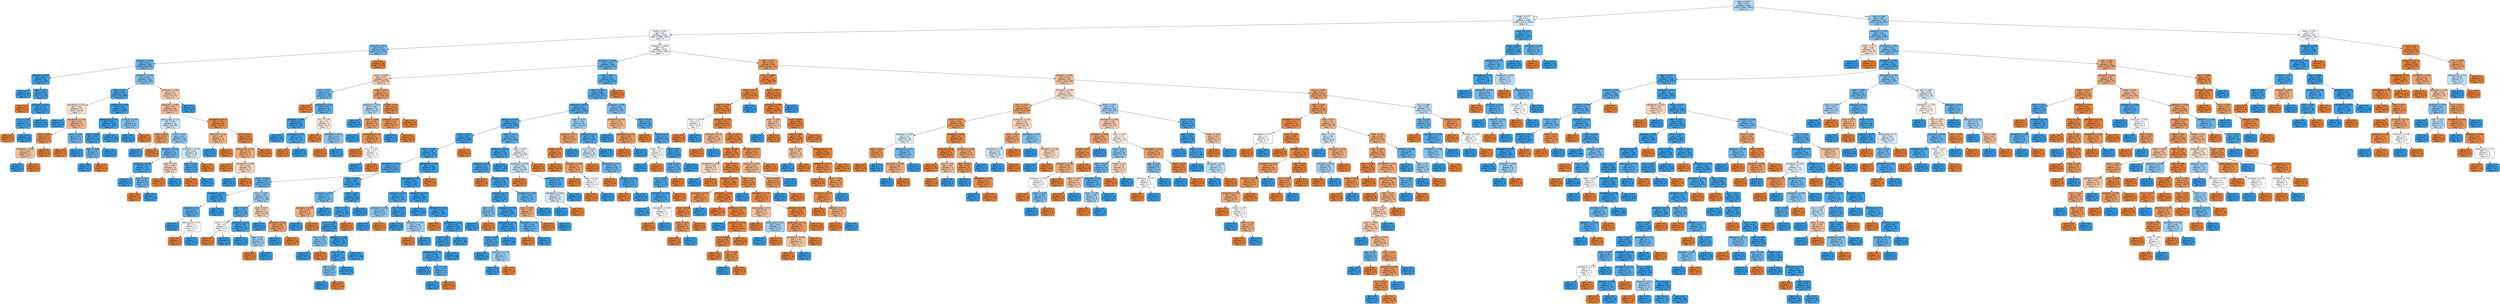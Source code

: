 digraph Tree {
node [shape=box, style="filled, rounded", color="black", fontname="helvetica"] ;
edge [fontname="helvetica"] ;
0 [label="etytr <= 0.43\ngini = 0.47\nsamples = 4508\nvalue = [2657, 4401]\nclass = 0", fillcolor="#b1d8f5"] ;
1 [label="hbver <= 0.77\ngini = 0.5\nsamples = 2386\nvalue = [1679, 2040]\nclass = 0", fillcolor="#dceefa"] ;
0 -> 1 [labeldistance=2.5, labelangle=45, headlabel="True"] ;
2 [label="hbver <= 0.37\ngini = 0.5\nsamples = 2245\nvalue = [1668, 1833]\nclass = 0", fillcolor="#edf6fd"] ;
1 -> 2 ;
3 [label="leukocyty <= 0.7\ngini = 0.36\nsamples = 310\nvalue = [117, 378]\nclass = 0", fillcolor="#76bbed"] ;
2 -> 3 ;
4 [label="leukocyty <= 0.34\ngini = 0.31\nsamples = 294\nvalue = [90, 378]\nclass = 0", fillcolor="#68b4eb"] ;
3 -> 4 ;
5 [label="leukocyty <= 0.19\ngini = 0.05\nsamples = 91\nvalue = [4, 139]\nclass = 0", fillcolor="#3fa0e6"] ;
4 -> 5 ;
6 [label="gini = 0.0\nsamples = 45\nvalue = [0, 72]\nclass = 0", fillcolor="#399de5"] ;
5 -> 6 ;
7 [label="etytr <= 0.21\ngini = 0.11\nsamples = 46\nvalue = [4, 67]\nclass = 0", fillcolor="#45a3e7"] ;
5 -> 7 ;
8 [label="gini = 0.0\nsamples = 3\nvalue = [3, 0]\nclass = 1", fillcolor="#e58139"] ;
7 -> 8 ;
9 [label="erytrocyty <= 0.52\ngini = 0.03\nsamples = 43\nvalue = [1, 67]\nclass = 0", fillcolor="#3c9ee5"] ;
7 -> 9 ;
10 [label="er-cv <= 0.18\ngini = 0.12\nsamples = 11\nvalue = [1, 15]\nclass = 0", fillcolor="#46a4e7"] ;
9 -> 10 ;
11 [label="gini = 0.0\nsamples = 1\nvalue = [1, 0]\nclass = 1", fillcolor="#e58139"] ;
10 -> 11 ;
12 [label="gini = 0.0\nsamples = 10\nvalue = [0, 15]\nclass = 0", fillcolor="#399de5"] ;
10 -> 12 ;
13 [label="gini = 0.0\nsamples = 32\nvalue = [0, 52]\nclass = 0", fillcolor="#399de5"] ;
9 -> 13 ;
14 [label="erytrocyty <= 0.55\ngini = 0.39\nsamples = 203\nvalue = [86, 239]\nclass = 0", fillcolor="#80c0ee"] ;
4 -> 14 ;
15 [label="etytr <= 0.3\ngini = 0.14\nsamples = 131\nvalue = [16, 198]\nclass = 0", fillcolor="#49a5e7"] ;
14 -> 15 ;
16 [label="hematokrit <= 0.22\ngini = 0.49\nsamples = 15\nvalue = [12, 9]\nclass = 1", fillcolor="#f8e0ce"] ;
15 -> 16 ;
17 [label="gini = 0.0\nsamples = 2\nvalue = [0, 4]\nclass = 0", fillcolor="#399de5"] ;
16 -> 17 ;
18 [label="hematokrit <= 0.59\ngini = 0.42\nsamples = 13\nvalue = [12, 5]\nclass = 1", fillcolor="#f0b58b"] ;
16 -> 18 ;
19 [label="etytr <= 0.28\ngini = 0.15\nsamples = 9\nvalue = [11, 1]\nclass = 1", fillcolor="#e78c4b"] ;
18 -> 19 ;
20 [label="erytrocyty <= 0.45\ngini = 0.44\nsamples = 3\nvalue = [2, 1]\nclass = 1", fillcolor="#f2c09c"] ;
19 -> 20 ;
21 [label="gini = 0.0\nsamples = 1\nvalue = [0, 1]\nclass = 0", fillcolor="#399de5"] ;
20 -> 21 ;
22 [label="gini = 0.0\nsamples = 2\nvalue = [2, 0]\nclass = 1", fillcolor="#e58139"] ;
20 -> 22 ;
23 [label="gini = 0.0\nsamples = 6\nvalue = [9, 0]\nclass = 1", fillcolor="#e58139"] ;
19 -> 23 ;
24 [label="hbver <= 0.26\ngini = 0.32\nsamples = 4\nvalue = [1, 4]\nclass = 0", fillcolor="#6ab6ec"] ;
18 -> 24 ;
25 [label="gini = 0.0\nsamples = 1\nvalue = [1, 0]\nclass = 1", fillcolor="#e58139"] ;
24 -> 25 ;
26 [label="gini = 0.0\nsamples = 3\nvalue = [0, 4]\nclass = 0", fillcolor="#399de5"] ;
24 -> 26 ;
27 [label="erytrocyty <= 0.54\ngini = 0.04\nsamples = 116\nvalue = [4, 189]\nclass = 0", fillcolor="#3d9fe6"] ;
15 -> 27 ;
28 [label="blood_group <= 0.5\ngini = 0.01\nsamples = 112\nvalue = [1, 181]\nclass = 0", fillcolor="#3a9ee5"] ;
27 -> 28 ;
29 [label="etytr <= 0.36\ngini = 0.09\nsamples = 11\nvalue = [1, 21]\nclass = 0", fillcolor="#42a2e6"] ;
28 -> 29 ;
30 [label="etytr <= 0.36\ngini = 0.32\nsamples = 3\nvalue = [1, 4]\nclass = 0", fillcolor="#6ab6ec"] ;
29 -> 30 ;
31 [label="gini = 0.0\nsamples = 2\nvalue = [0, 4]\nclass = 0", fillcolor="#399de5"] ;
30 -> 31 ;
32 [label="gini = 0.0\nsamples = 1\nvalue = [1, 0]\nclass = 1", fillcolor="#e58139"] ;
30 -> 32 ;
33 [label="gini = 0.0\nsamples = 8\nvalue = [0, 17]\nclass = 0", fillcolor="#399de5"] ;
29 -> 33 ;
34 [label="gini = 0.0\nsamples = 101\nvalue = [0, 160]\nclass = 0", fillcolor="#399de5"] ;
28 -> 34 ;
35 [label="leukocyty <= 0.57\ngini = 0.4\nsamples = 4\nvalue = [3, 8]\nclass = 0", fillcolor="#83c2ef"] ;
27 -> 35 ;
36 [label="gini = 0.0\nsamples = 3\nvalue = [0, 8]\nclass = 0", fillcolor="#399de5"] ;
35 -> 36 ;
37 [label="gini = 0.0\nsamples = 1\nvalue = [3, 0]\nclass = 1", fillcolor="#e58139"] ;
35 -> 37 ;
38 [label="erytrocyty <= 0.85\ngini = 0.47\nsamples = 72\nvalue = [70, 41]\nclass = 1", fillcolor="#f4cbad"] ;
14 -> 38 ;
39 [label="leukocyty <= 0.46\ngini = 0.43\nsamples = 66\nvalue = [70, 32]\nclass = 1", fillcolor="#f1bb94"] ;
38 -> 39 ;
40 [label="blood_group <= 1.5\ngini = 0.49\nsamples = 31\nvalue = [20, 28]\nclass = 0", fillcolor="#c6e3f8"] ;
39 -> 40 ;
41 [label="hbver <= 0.28\ngini = 0.3\nsamples = 6\nvalue = [9, 2]\nclass = 1", fillcolor="#eb9d65"] ;
40 -> 41 ;
42 [label="gini = 0.0\nsamples = 2\nvalue = [0, 2]\nclass = 0", fillcolor="#399de5"] ;
41 -> 42 ;
43 [label="gini = 0.0\nsamples = 4\nvalue = [9, 0]\nclass = 1", fillcolor="#e58139"] ;
41 -> 43 ;
44 [label="er-cv <= 0.51\ngini = 0.42\nsamples = 25\nvalue = [11, 26]\nclass = 0", fillcolor="#8dc6f0"] ;
40 -> 44 ;
45 [label="leukocyty <= 0.42\ngini = 0.31\nsamples = 14\nvalue = [4, 17]\nclass = 0", fillcolor="#68b4eb"] ;
44 -> 45 ;
46 [label="erytrocyty <= 0.78\ngini = 0.12\nsamples = 10\nvalue = [1, 15]\nclass = 0", fillcolor="#46a4e7"] ;
45 -> 46 ;
47 [label="gini = 0.0\nsamples = 5\nvalue = [0, 11]\nclass = 0", fillcolor="#399de5"] ;
46 -> 47 ;
48 [label="etytr <= 0.27\ngini = 0.32\nsamples = 5\nvalue = [1, 4]\nclass = 0", fillcolor="#6ab6ec"] ;
46 -> 48 ;
49 [label="gini = 0.0\nsamples = 1\nvalue = [1, 0]\nclass = 1", fillcolor="#e58139"] ;
48 -> 49 ;
50 [label="gini = 0.0\nsamples = 4\nvalue = [0, 4]\nclass = 0", fillcolor="#399de5"] ;
48 -> 50 ;
51 [label="etytr <= 0.33\ngini = 0.48\nsamples = 4\nvalue = [3, 2]\nclass = 1", fillcolor="#f6d5bd"] ;
45 -> 51 ;
52 [label="gini = 0.0\nsamples = 2\nvalue = [3, 0]\nclass = 1", fillcolor="#e58139"] ;
51 -> 52 ;
53 [label="gini = 0.0\nsamples = 2\nvalue = [0, 2]\nclass = 0", fillcolor="#399de5"] ;
51 -> 53 ;
54 [label="erytrocyty <= 0.79\ngini = 0.49\nsamples = 11\nvalue = [7, 9]\nclass = 0", fillcolor="#d3e9f9"] ;
44 -> 54 ;
55 [label="etytr <= 0.21\ngini = 0.18\nsamples = 8\nvalue = [1, 9]\nclass = 0", fillcolor="#4fa8e8"] ;
54 -> 55 ;
56 [label="gini = 0.0\nsamples = 1\nvalue = [1, 0]\nclass = 1", fillcolor="#e58139"] ;
55 -> 56 ;
57 [label="gini = 0.0\nsamples = 7\nvalue = [0, 9]\nclass = 0", fillcolor="#399de5"] ;
55 -> 57 ;
58 [label="gini = 0.0\nsamples = 3\nvalue = [6, 0]\nclass = 1", fillcolor="#e58139"] ;
54 -> 58 ;
59 [label="hematokrit <= 0.17\ngini = 0.14\nsamples = 35\nvalue = [50, 4]\nclass = 1", fillcolor="#e78b49"] ;
39 -> 59 ;
60 [label="leukocyty <= 0.53\ngini = 0.41\nsamples = 3\nvalue = [5, 2]\nclass = 1", fillcolor="#efb388"] ;
59 -> 60 ;
61 [label="gini = 0.0\nsamples = 1\nvalue = [0, 2]\nclass = 0", fillcolor="#399de5"] ;
60 -> 61 ;
62 [label="gini = 0.0\nsamples = 2\nvalue = [5, 0]\nclass = 1", fillcolor="#e58139"] ;
60 -> 62 ;
63 [label="er-cv <= 0.37\ngini = 0.08\nsamples = 32\nvalue = [45, 2]\nclass = 1", fillcolor="#e68742"] ;
59 -> 63 ;
64 [label="blood_group <= 1.5\ngini = 0.38\nsamples = 6\nvalue = [6, 2]\nclass = 1", fillcolor="#eeab7b"] ;
63 -> 64 ;
65 [label="gini = 0.0\nsamples = 2\nvalue = [3, 0]\nclass = 1", fillcolor="#e58139"] ;
64 -> 65 ;
66 [label="hematokrit <= 0.49\ngini = 0.48\nsamples = 4\nvalue = [3, 2]\nclass = 1", fillcolor="#f6d5bd"] ;
64 -> 66 ;
67 [label="gini = 0.0\nsamples = 2\nvalue = [0, 2]\nclass = 0", fillcolor="#399de5"] ;
66 -> 67 ;
68 [label="gini = 0.0\nsamples = 2\nvalue = [3, 0]\nclass = 1", fillcolor="#e58139"] ;
66 -> 68 ;
69 [label="gini = 0.0\nsamples = 26\nvalue = [39, 0]\nclass = 1", fillcolor="#e58139"] ;
63 -> 69 ;
70 [label="gini = 0.0\nsamples = 6\nvalue = [0, 9]\nclass = 0", fillcolor="#399de5"] ;
38 -> 70 ;
71 [label="gini = 0.0\nsamples = 16\nvalue = [27, 0]\nclass = 1", fillcolor="#e58139"] ;
3 -> 71 ;
72 [label="leukocyty <= 0.44\ngini = 0.5\nsamples = 1935\nvalue = [1551, 1455]\nclass = 1", fillcolor="#fdf7f3"] ;
2 -> 72 ;
73 [label="erytrocyty <= 0.48\ngini = 0.28\nsamples = 956\nvalue = [256, 1235]\nclass = 0", fillcolor="#62b1ea"] ;
72 -> 73 ;
74 [label="hbver <= 0.66\ngini = 0.47\nsamples = 105\nvalue = [106, 64]\nclass = 1", fillcolor="#f5cdb1"] ;
73 -> 74 ;
75 [label="er-cv <= 0.17\ngini = 0.32\nsamples = 34\nvalue = [11, 43]\nclass = 0", fillcolor="#6cb6ec"] ;
74 -> 75 ;
76 [label="gini = 0.0\nsamples = 1\nvalue = [4, 0]\nclass = 1", fillcolor="#e58139"] ;
75 -> 76 ;
77 [label="leukocyty <= 0.26\ngini = 0.24\nsamples = 33\nvalue = [7, 43]\nclass = 0", fillcolor="#59ade9"] ;
75 -> 77 ;
78 [label="leukocyty <= 0.09\ngini = 0.05\nsamples = 25\nvalue = [1, 38]\nclass = 0", fillcolor="#3ea0e6"] ;
77 -> 78 ;
79 [label="gini = 0.0\nsamples = 16\nvalue = [0, 25]\nclass = 0", fillcolor="#399de5"] ;
78 -> 79 ;
80 [label="erytrocyty <= 0.43\ngini = 0.13\nsamples = 9\nvalue = [1, 13]\nclass = 0", fillcolor="#48a5e7"] ;
78 -> 80 ;
81 [label="gini = 0.0\nsamples = 1\nvalue = [1, 0]\nclass = 1", fillcolor="#e58139"] ;
80 -> 81 ;
82 [label="gini = 0.0\nsamples = 8\nvalue = [0, 13]\nclass = 0", fillcolor="#399de5"] ;
80 -> 82 ;
83 [label="er-cv <= 0.47\ngini = 0.5\nsamples = 8\nvalue = [6, 5]\nclass = 1", fillcolor="#fbeade"] ;
77 -> 83 ;
84 [label="gini = 0.0\nsamples = 3\nvalue = [4, 0]\nclass = 1", fillcolor="#e58139"] ;
83 -> 84 ;
85 [label="hematokrit <= 0.37\ngini = 0.41\nsamples = 5\nvalue = [2, 5]\nclass = 0", fillcolor="#88c4ef"] ;
83 -> 85 ;
86 [label="gini = 0.0\nsamples = 2\nvalue = [2, 0]\nclass = 1", fillcolor="#e58139"] ;
85 -> 86 ;
87 [label="gini = 0.0\nsamples = 3\nvalue = [0, 5]\nclass = 0", fillcolor="#399de5"] ;
85 -> 87 ;
88 [label="etytr <= 0.21\ngini = 0.3\nsamples = 71\nvalue = [95, 21]\nclass = 1", fillcolor="#eb9d65"] ;
74 -> 88 ;
89 [label="leukocyty <= 0.12\ngini = 0.46\nsamples = 15\nvalue = [8, 14]\nclass = 0", fillcolor="#aad5f4"] ;
88 -> 89 ;
90 [label="gini = 0.0\nsamples = 6\nvalue = [0, 12]\nclass = 0", fillcolor="#399de5"] ;
89 -> 90 ;
91 [label="hbver <= 0.68\ngini = 0.32\nsamples = 9\nvalue = [8, 2]\nclass = 1", fillcolor="#eca06a"] ;
89 -> 91 ;
92 [label="gini = 0.0\nsamples = 1\nvalue = [0, 1]\nclass = 0", fillcolor="#399de5"] ;
91 -> 92 ;
93 [label="blood_group <= 5.5\ngini = 0.2\nsamples = 8\nvalue = [8, 1]\nclass = 1", fillcolor="#e89152"] ;
91 -> 93 ;
94 [label="gini = 0.0\nsamples = 6\nvalue = [7, 0]\nclass = 1", fillcolor="#e58139"] ;
93 -> 94 ;
95 [label="er-cv <= 0.6\ngini = 0.5\nsamples = 2\nvalue = [1, 1]\nclass = 1", fillcolor="#ffffff"] ;
93 -> 95 ;
96 [label="gini = 0.0\nsamples = 1\nvalue = [0, 1]\nclass = 0", fillcolor="#399de5"] ;
95 -> 96 ;
97 [label="gini = 0.0\nsamples = 1\nvalue = [1, 0]\nclass = 1", fillcolor="#e58139"] ;
95 -> 97 ;
98 [label="smoker <= 0.5\ngini = 0.14\nsamples = 56\nvalue = [87, 7]\nclass = 1", fillcolor="#e78b49"] ;
88 -> 98 ;
99 [label="leukocyty <= 0.27\ngini = 0.24\nsamples = 31\nvalue = [42, 7]\nclass = 1", fillcolor="#e9965a"] ;
98 -> 99 ;
100 [label="gini = 0.0\nsamples = 4\nvalue = [0, 7]\nclass = 0", fillcolor="#399de5"] ;
99 -> 100 ;
101 [label="gini = 0.0\nsamples = 27\nvalue = [42, 0]\nclass = 1", fillcolor="#e58139"] ;
99 -> 101 ;
102 [label="gini = 0.0\nsamples = 25\nvalue = [45, 0]\nclass = 1", fillcolor="#e58139"] ;
98 -> 102 ;
103 [label="etytr <= 0.4\ngini = 0.2\nsamples = 851\nvalue = [150, 1171]\nclass = 0", fillcolor="#52aae8"] ;
73 -> 103 ;
104 [label="etytr <= 0.34\ngini = 0.18\nsamples = 840\nvalue = [132, 1171]\nclass = 0", fillcolor="#4fa8e8"] ;
103 -> 104 ;
105 [label="leukocyty <= 0.38\ngini = 0.17\nsamples = 781\nvalue = [111, 1102]\nclass = 0", fillcolor="#4da7e8"] ;
104 -> 105 ;
106 [label="leukocyty <= 0.29\ngini = 0.11\nsamples = 689\nvalue = [65, 1010]\nclass = 0", fillcolor="#46a3e7"] ;
105 -> 106 ;
107 [label="hbver <= 0.77\ngini = 0.07\nsamples = 542\nvalue = [32, 812]\nclass = 0", fillcolor="#41a1e6"] ;
106 -> 107 ;
108 [label="hbver <= 0.54\ngini = 0.07\nsamples = 541\nvalue = [31, 812]\nclass = 0", fillcolor="#41a1e6"] ;
107 -> 108 ;
109 [label="hematokrit <= 0.32\ngini = 0.13\nsamples = 223\nvalue = [25, 331]\nclass = 0", fillcolor="#48a4e7"] ;
108 -> 109 ;
110 [label="hbver <= 0.44\ngini = 0.27\nsamples = 52\nvalue = [14, 72]\nclass = 0", fillcolor="#5fb0ea"] ;
109 -> 110 ;
111 [label="hematokrit <= 0.17\ngini = 0.04\nsamples = 26\nvalue = [1, 44]\nclass = 0", fillcolor="#3d9fe6"] ;
110 -> 111 ;
112 [label="leukocyty <= 0.2\ngini = 0.24\nsamples = 5\nvalue = [1, 6]\nclass = 0", fillcolor="#5aade9"] ;
111 -> 112 ;
113 [label="gini = 0.0\nsamples = 3\nvalue = [0, 5]\nclass = 0", fillcolor="#399de5"] ;
112 -> 113 ;
114 [label="blood_group <= 4.5\ngini = 0.5\nsamples = 2\nvalue = [1, 1]\nclass = 1", fillcolor="#ffffff"] ;
112 -> 114 ;
115 [label="gini = 0.0\nsamples = 1\nvalue = [1, 0]\nclass = 1", fillcolor="#e58139"] ;
114 -> 115 ;
116 [label="gini = 0.0\nsamples = 1\nvalue = [0, 1]\nclass = 0", fillcolor="#399de5"] ;
114 -> 116 ;
117 [label="gini = 0.0\nsamples = 21\nvalue = [0, 38]\nclass = 0", fillcolor="#399de5"] ;
111 -> 117 ;
118 [label="er-cv <= 0.62\ngini = 0.43\nsamples = 26\nvalue = [13, 28]\nclass = 0", fillcolor="#95caf1"] ;
110 -> 118 ;
119 [label="etytr <= 0.17\ngini = 0.21\nsamples = 16\nvalue = [3, 22]\nclass = 0", fillcolor="#54aae9"] ;
118 -> 119 ;
120 [label="hbver <= 0.48\ngini = 0.5\nsamples = 3\nvalue = [2, 2]\nclass = 1", fillcolor="#ffffff"] ;
119 -> 120 ;
121 [label="gini = 0.0\nsamples = 1\nvalue = [2, 0]\nclass = 1", fillcolor="#e58139"] ;
120 -> 121 ;
122 [label="gini = 0.0\nsamples = 2\nvalue = [0, 2]\nclass = 0", fillcolor="#399de5"] ;
120 -> 122 ;
123 [label="leukocyty <= 0.19\ngini = 0.09\nsamples = 13\nvalue = [1, 20]\nclass = 0", fillcolor="#43a2e6"] ;
119 -> 123 ;
124 [label="gini = 0.0\nsamples = 10\nvalue = [0, 18]\nclass = 0", fillcolor="#399de5"] ;
123 -> 124 ;
125 [label="etytr <= 0.2\ngini = 0.44\nsamples = 3\nvalue = [1, 2]\nclass = 0", fillcolor="#9ccef2"] ;
123 -> 125 ;
126 [label="gini = 0.0\nsamples = 1\nvalue = [1, 0]\nclass = 1", fillcolor="#e58139"] ;
125 -> 126 ;
127 [label="gini = 0.0\nsamples = 2\nvalue = [0, 2]\nclass = 0", fillcolor="#399de5"] ;
125 -> 127 ;
128 [label="etytr <= 0.17\ngini = 0.47\nsamples = 10\nvalue = [10, 6]\nclass = 1", fillcolor="#f5cdb0"] ;
118 -> 128 ;
129 [label="gini = 0.0\nsamples = 2\nvalue = [0, 4]\nclass = 0", fillcolor="#399de5"] ;
128 -> 129 ;
130 [label="leukocyty <= 0.14\ngini = 0.28\nsamples = 8\nvalue = [10, 2]\nclass = 1", fillcolor="#ea9a61"] ;
128 -> 130 ;
131 [label="gini = 0.0\nsamples = 2\nvalue = [0, 2]\nclass = 0", fillcolor="#399de5"] ;
130 -> 131 ;
132 [label="gini = 0.0\nsamples = 6\nvalue = [10, 0]\nclass = 1", fillcolor="#e58139"] ;
130 -> 132 ;
133 [label="etytr <= 0.16\ngini = 0.08\nsamples = 171\nvalue = [11, 259]\nclass = 0", fillcolor="#41a1e6"] ;
109 -> 133 ;
134 [label="erytrocyty <= 0.63\ngini = 0.32\nsamples = 9\nvalue = [3, 12]\nclass = 0", fillcolor="#6ab6ec"] ;
133 -> 134 ;
135 [label="erytrocyty <= 0.54\ngini = 0.38\nsamples = 2\nvalue = [3, 1]\nclass = 1", fillcolor="#eeab7b"] ;
134 -> 135 ;
136 [label="gini = 0.0\nsamples = 1\nvalue = [0, 1]\nclass = 0", fillcolor="#399de5"] ;
135 -> 136 ;
137 [label="gini = 0.0\nsamples = 1\nvalue = [3, 0]\nclass = 1", fillcolor="#e58139"] ;
135 -> 137 ;
138 [label="gini = 0.0\nsamples = 7\nvalue = [0, 11]\nclass = 0", fillcolor="#399de5"] ;
134 -> 138 ;
139 [label="etytr <= 0.24\ngini = 0.06\nsamples = 162\nvalue = [8, 247]\nclass = 0", fillcolor="#3fa0e6"] ;
133 -> 139 ;
140 [label="etytr <= 0.24\ngini = 0.09\nsamples = 105\nvalue = [8, 154]\nclass = 0", fillcolor="#43a2e6"] ;
139 -> 140 ;
141 [label="er-cv <= 0.29\ngini = 0.06\nsamples = 103\nvalue = [5, 154]\nclass = 0", fillcolor="#3fa0e6"] ;
140 -> 141 ;
142 [label="er-cv <= 0.29\ngini = 0.39\nsamples = 10\nvalue = [4, 11]\nclass = 0", fillcolor="#81c1ee"] ;
141 -> 142 ;
143 [label="gini = 0.0\nsamples = 9\nvalue = [0, 11]\nclass = 0", fillcolor="#399de5"] ;
142 -> 143 ;
144 [label="gini = 0.0\nsamples = 1\nvalue = [4, 0]\nclass = 1", fillcolor="#e58139"] ;
142 -> 144 ;
145 [label="leukocyty <= 0.08\ngini = 0.01\nsamples = 93\nvalue = [1, 143]\nclass = 0", fillcolor="#3a9ee5"] ;
141 -> 145 ;
146 [label="er-cv <= 0.44\ngini = 0.1\nsamples = 11\nvalue = [1, 18]\nclass = 0", fillcolor="#44a2e6"] ;
145 -> 146 ;
147 [label="etytr <= 0.21\ngini = 0.38\nsamples = 3\nvalue = [1, 3]\nclass = 0", fillcolor="#7bbeee"] ;
146 -> 147 ;
148 [label="gini = 0.0\nsamples = 2\nvalue = [0, 3]\nclass = 0", fillcolor="#399de5"] ;
147 -> 148 ;
149 [label="gini = 0.0\nsamples = 1\nvalue = [1, 0]\nclass = 1", fillcolor="#e58139"] ;
147 -> 149 ;
150 [label="gini = 0.0\nsamples = 8\nvalue = [0, 15]\nclass = 0", fillcolor="#399de5"] ;
146 -> 150 ;
151 [label="gini = 0.0\nsamples = 82\nvalue = [0, 125]\nclass = 0", fillcolor="#399de5"] ;
145 -> 151 ;
152 [label="gini = 0.0\nsamples = 2\nvalue = [3, 0]\nclass = 1", fillcolor="#e58139"] ;
140 -> 152 ;
153 [label="gini = 0.0\nsamples = 57\nvalue = [0, 93]\nclass = 0", fillcolor="#399de5"] ;
139 -> 153 ;
154 [label="hematokrit <= 0.92\ngini = 0.02\nsamples = 318\nvalue = [6, 481]\nclass = 0", fillcolor="#3b9ee5"] ;
108 -> 154 ;
155 [label="blood_group <= 0.5\ngini = 0.02\nsamples = 317\nvalue = [5, 481]\nclass = 0", fillcolor="#3b9ee5"] ;
154 -> 155 ;
156 [label="erytrocyty <= 0.57\ngini = 0.11\nsamples = 37\nvalue = [3, 49]\nclass = 0", fillcolor="#45a3e7"] ;
155 -> 156 ;
157 [label="erytrocyty <= 0.53\ngini = 0.41\nsamples = 6\nvalue = [2, 5]\nclass = 0", fillcolor="#88c4ef"] ;
156 -> 157 ;
158 [label="gini = 0.0\nsamples = 4\nvalue = [0, 5]\nclass = 0", fillcolor="#399de5"] ;
157 -> 158 ;
159 [label="gini = 0.0\nsamples = 2\nvalue = [2, 0]\nclass = 1", fillcolor="#e58139"] ;
157 -> 159 ;
160 [label="er-cv <= 0.79\ngini = 0.04\nsamples = 31\nvalue = [1, 44]\nclass = 0", fillcolor="#3d9fe6"] ;
156 -> 160 ;
161 [label="gini = 0.0\nsamples = 28\nvalue = [0, 42]\nclass = 0", fillcolor="#399de5"] ;
160 -> 161 ;
162 [label="erytrocyty <= 0.67\ngini = 0.44\nsamples = 3\nvalue = [1, 2]\nclass = 0", fillcolor="#9ccef2"] ;
160 -> 162 ;
163 [label="gini = 0.0\nsamples = 1\nvalue = [1, 0]\nclass = 1", fillcolor="#e58139"] ;
162 -> 163 ;
164 [label="gini = 0.0\nsamples = 2\nvalue = [0, 2]\nclass = 0", fillcolor="#399de5"] ;
162 -> 164 ;
165 [label="hematokrit <= 0.56\ngini = 0.01\nsamples = 280\nvalue = [2, 432]\nclass = 0", fillcolor="#3a9de5"] ;
155 -> 165 ;
166 [label="gini = 0.0\nsamples = 179\nvalue = [0, 287]\nclass = 0", fillcolor="#399de5"] ;
165 -> 166 ;
167 [label="hematokrit <= 0.56\ngini = 0.03\nsamples = 101\nvalue = [2, 145]\nclass = 0", fillcolor="#3c9ee5"] ;
165 -> 167 ;
168 [label="gini = 0.0\nsamples = 1\nvalue = [1, 0]\nclass = 1", fillcolor="#e58139"] ;
167 -> 168 ;
169 [label="hematokrit <= 0.62\ngini = 0.01\nsamples = 100\nvalue = [1, 145]\nclass = 0", fillcolor="#3a9ee5"] ;
167 -> 169 ;
170 [label="er-cv <= 0.43\ngini = 0.03\nsamples = 37\nvalue = [1, 56]\nclass = 0", fillcolor="#3d9fe5"] ;
169 -> 170 ;
171 [label="blood_group <= 4.5\ngini = 0.09\nsamples = 13\nvalue = [1, 20]\nclass = 0", fillcolor="#43a2e6"] ;
170 -> 171 ;
172 [label="gini = 0.0\nsamples = 9\nvalue = [0, 14]\nclass = 0", fillcolor="#399de5"] ;
171 -> 172 ;
173 [label="er-cv <= 0.38\ngini = 0.24\nsamples = 4\nvalue = [1, 6]\nclass = 0", fillcolor="#5aade9"] ;
171 -> 173 ;
174 [label="gini = 0.0\nsamples = 3\nvalue = [0, 6]\nclass = 0", fillcolor="#399de5"] ;
173 -> 174 ;
175 [label="gini = 0.0\nsamples = 1\nvalue = [1, 0]\nclass = 1", fillcolor="#e58139"] ;
173 -> 175 ;
176 [label="gini = 0.0\nsamples = 24\nvalue = [0, 36]\nclass = 0", fillcolor="#399de5"] ;
170 -> 176 ;
177 [label="gini = 0.0\nsamples = 63\nvalue = [0, 89]\nclass = 0", fillcolor="#399de5"] ;
169 -> 177 ;
178 [label="gini = 0.0\nsamples = 1\nvalue = [1, 0]\nclass = 1", fillcolor="#e58139"] ;
154 -> 178 ;
179 [label="gini = 0.0\nsamples = 1\nvalue = [1, 0]\nclass = 1", fillcolor="#e58139"] ;
107 -> 179 ;
180 [label="hbver <= 0.71\ngini = 0.24\nsamples = 147\nvalue = [33, 198]\nclass = 0", fillcolor="#5aade9"] ;
106 -> 180 ;
181 [label="erytrocyty <= 0.81\ngini = 0.09\nsamples = 115\nvalue = [8, 170]\nclass = 0", fillcolor="#42a2e6"] ;
180 -> 181 ;
182 [label="leukocyty <= 0.29\ngini = 0.11\nsamples = 87\nvalue = [8, 125]\nclass = 0", fillcolor="#46a3e7"] ;
181 -> 182 ;
183 [label="gini = 0.0\nsamples = 1\nvalue = [2, 0]\nclass = 1", fillcolor="#e58139"] ;
182 -> 183 ;
184 [label="leukocyty <= 0.36\ngini = 0.09\nsamples = 86\nvalue = [6, 125]\nclass = 0", fillcolor="#43a2e6"] ;
182 -> 184 ;
185 [label="leukocyty <= 0.3\ngini = 0.05\nsamples = 73\nvalue = [3, 110]\nclass = 0", fillcolor="#3ea0e6"] ;
184 -> 185 ;
186 [label="etytr <= 0.3\ngini = 0.38\nsamples = 4\nvalue = [1, 3]\nclass = 0", fillcolor="#7bbeee"] ;
185 -> 186 ;
187 [label="gini = 0.0\nsamples = 3\nvalue = [0, 3]\nclass = 0", fillcolor="#399de5"] ;
186 -> 187 ;
188 [label="gini = 0.0\nsamples = 1\nvalue = [1, 0]\nclass = 1", fillcolor="#e58139"] ;
186 -> 188 ;
189 [label="hematokrit <= 0.78\ngini = 0.04\nsamples = 69\nvalue = [2, 107]\nclass = 0", fillcolor="#3d9fe5"] ;
185 -> 189 ;
190 [label="blood_group <= 0.5\ngini = 0.02\nsamples = 65\nvalue = [1, 102]\nclass = 0", fillcolor="#3b9ee5"] ;
189 -> 190 ;
191 [label="hbver <= 0.65\ngini = 0.14\nsamples = 8\nvalue = [1, 12]\nclass = 0", fillcolor="#49a5e7"] ;
190 -> 191 ;
192 [label="gini = 0.0\nsamples = 5\nvalue = [0, 10]\nclass = 0", fillcolor="#399de5"] ;
191 -> 192 ;
193 [label="leukocyty <= 0.34\ngini = 0.44\nsamples = 3\nvalue = [1, 2]\nclass = 0", fillcolor="#9ccef2"] ;
191 -> 193 ;
194 [label="gini = 0.0\nsamples = 2\nvalue = [0, 2]\nclass = 0", fillcolor="#399de5"] ;
193 -> 194 ;
195 [label="gini = 0.0\nsamples = 1\nvalue = [1, 0]\nclass = 1", fillcolor="#e58139"] ;
193 -> 195 ;
196 [label="gini = 0.0\nsamples = 57\nvalue = [0, 90]\nclass = 0", fillcolor="#399de5"] ;
190 -> 196 ;
197 [label="hematokrit <= 0.81\ngini = 0.28\nsamples = 4\nvalue = [1, 5]\nclass = 0", fillcolor="#61b1ea"] ;
189 -> 197 ;
198 [label="gini = 0.0\nsamples = 1\nvalue = [1, 0]\nclass = 1", fillcolor="#e58139"] ;
197 -> 198 ;
199 [label="gini = 0.0\nsamples = 3\nvalue = [0, 5]\nclass = 0", fillcolor="#399de5"] ;
197 -> 199 ;
200 [label="hematokrit <= 0.46\ngini = 0.28\nsamples = 13\nvalue = [3, 15]\nclass = 0", fillcolor="#61b1ea"] ;
184 -> 200 ;
201 [label="hbver <= 0.58\ngini = 0.38\nsamples = 3\nvalue = [3, 1]\nclass = 1", fillcolor="#eeab7b"] ;
200 -> 201 ;
202 [label="gini = 0.0\nsamples = 2\nvalue = [3, 0]\nclass = 1", fillcolor="#e58139"] ;
201 -> 202 ;
203 [label="gini = 0.0\nsamples = 1\nvalue = [0, 1]\nclass = 0", fillcolor="#399de5"] ;
201 -> 203 ;
204 [label="gini = 0.0\nsamples = 10\nvalue = [0, 14]\nclass = 0", fillcolor="#399de5"] ;
200 -> 204 ;
205 [label="gini = 0.0\nsamples = 28\nvalue = [0, 45]\nclass = 0", fillcolor="#399de5"] ;
181 -> 205 ;
206 [label="etytr <= 0.31\ngini = 0.5\nsamples = 32\nvalue = [25, 28]\nclass = 0", fillcolor="#eaf4fc"] ;
180 -> 206 ;
207 [label="erytrocyty <= 0.63\ngini = 0.48\nsamples = 28\nvalue = [19, 28]\nclass = 0", fillcolor="#bfe0f7"] ;
206 -> 207 ;
208 [label="gini = 0.0\nsamples = 11\nvalue = [16, 0]\nclass = 1", fillcolor="#e58139"] ;
207 -> 208 ;
209 [label="erytrocyty <= 0.66\ngini = 0.17\nsamples = 17\nvalue = [3, 28]\nclass = 0", fillcolor="#4ea8e8"] ;
207 -> 209 ;
210 [label="hematokrit <= 0.61\ngini = 0.49\nsamples = 3\nvalue = [3, 4]\nclass = 0", fillcolor="#cee6f8"] ;
209 -> 210 ;
211 [label="gini = 0.0\nsamples = 2\nvalue = [0, 4]\nclass = 0", fillcolor="#399de5"] ;
210 -> 211 ;
212 [label="gini = 0.0\nsamples = 1\nvalue = [3, 0]\nclass = 1", fillcolor="#e58139"] ;
210 -> 212 ;
213 [label="gini = 0.0\nsamples = 14\nvalue = [0, 24]\nclass = 0", fillcolor="#399de5"] ;
209 -> 213 ;
214 [label="gini = 0.0\nsamples = 4\nvalue = [6, 0]\nclass = 1", fillcolor="#e58139"] ;
206 -> 214 ;
215 [label="etytr <= 0.28\ngini = 0.44\nsamples = 92\nvalue = [46, 92]\nclass = 0", fillcolor="#9ccef2"] ;
105 -> 215 ;
216 [label="erytrocyty <= 0.7\ngini = 0.31\nsamples = 36\nvalue = [37, 9]\nclass = 1", fillcolor="#eba069"] ;
215 -> 216 ;
217 [label="smoker <= 0.5\ngini = 0.1\nsamples = 30\nvalue = [37, 2]\nclass = 1", fillcolor="#e68844"] ;
216 -> 217 ;
218 [label="gini = 0.0\nsamples = 23\nvalue = [28, 0]\nclass = 1", fillcolor="#e58139"] ;
217 -> 218 ;
219 [label="leukocyty <= 0.43\ngini = 0.3\nsamples = 7\nvalue = [9, 2]\nclass = 1", fillcolor="#eb9d65"] ;
217 -> 219 ;
220 [label="gini = 0.0\nsamples = 5\nvalue = [7, 0]\nclass = 1", fillcolor="#e58139"] ;
219 -> 220 ;
221 [label="etytr <= 0.24\ngini = 0.5\nsamples = 2\nvalue = [2, 2]\nclass = 1", fillcolor="#ffffff"] ;
219 -> 221 ;
222 [label="gini = 0.0\nsamples = 1\nvalue = [2, 0]\nclass = 1", fillcolor="#e58139"] ;
221 -> 222 ;
223 [label="gini = 0.0\nsamples = 1\nvalue = [0, 2]\nclass = 0", fillcolor="#399de5"] ;
221 -> 223 ;
224 [label="gini = 0.0\nsamples = 6\nvalue = [0, 7]\nclass = 0", fillcolor="#399de5"] ;
216 -> 224 ;
225 [label="erytrocyty <= 0.7\ngini = 0.18\nsamples = 56\nvalue = [9, 83]\nclass = 0", fillcolor="#4ea8e8"] ;
215 -> 225 ;
226 [label="er-cv <= 0.43\ngini = 0.49\nsamples = 14\nvalue = [9, 12]\nclass = 0", fillcolor="#cee6f8"] ;
225 -> 226 ;
227 [label="gini = 0.0\nsamples = 4\nvalue = [6, 0]\nclass = 1", fillcolor="#e58139"] ;
226 -> 227 ;
228 [label="blood_group <= 1.5\ngini = 0.32\nsamples = 10\nvalue = [3, 12]\nclass = 0", fillcolor="#6ab6ec"] ;
226 -> 228 ;
229 [label="gini = 0.0\nsamples = 1\nvalue = [2, 0]\nclass = 1", fillcolor="#e58139"] ;
228 -> 229 ;
230 [label="erytrocyty <= 0.52\ngini = 0.14\nsamples = 9\nvalue = [1, 12]\nclass = 0", fillcolor="#49a5e7"] ;
228 -> 230 ;
231 [label="gini = 0.0\nsamples = 1\nvalue = [1, 0]\nclass = 1", fillcolor="#e58139"] ;
230 -> 231 ;
232 [label="gini = 0.0\nsamples = 8\nvalue = [0, 12]\nclass = 0", fillcolor="#399de5"] ;
230 -> 232 ;
233 [label="gini = 0.0\nsamples = 42\nvalue = [0, 71]\nclass = 0", fillcolor="#399de5"] ;
225 -> 233 ;
234 [label="erytrocyty <= 0.65\ngini = 0.36\nsamples = 59\nvalue = [21, 69]\nclass = 0", fillcolor="#75bbed"] ;
104 -> 234 ;
235 [label="hematokrit <= 0.4\ngini = 0.42\nsamples = 10\nvalue = [12, 5]\nclass = 1", fillcolor="#f0b58b"] ;
234 -> 235 ;
236 [label="gini = 0.0\nsamples = 1\nvalue = [0, 3]\nclass = 0", fillcolor="#399de5"] ;
235 -> 236 ;
237 [label="hematokrit <= 0.78\ngini = 0.24\nsamples = 9\nvalue = [12, 2]\nclass = 1", fillcolor="#e9965a"] ;
235 -> 237 ;
238 [label="gini = 0.0\nsamples = 8\nvalue = [12, 0]\nclass = 1", fillcolor="#e58139"] ;
237 -> 238 ;
239 [label="gini = 0.0\nsamples = 1\nvalue = [0, 2]\nclass = 0", fillcolor="#399de5"] ;
237 -> 239 ;
240 [label="etytr <= 0.35\ngini = 0.22\nsamples = 49\nvalue = [9, 64]\nclass = 0", fillcolor="#55abe9"] ;
234 -> 240 ;
241 [label="gini = 0.0\nsamples = 1\nvalue = [2, 0]\nclass = 1", fillcolor="#e58139"] ;
240 -> 241 ;
242 [label="hbver <= 0.41\ngini = 0.18\nsamples = 48\nvalue = [7, 64]\nclass = 0", fillcolor="#4fa8e8"] ;
240 -> 242 ;
243 [label="hbver <= 0.4\ngini = 0.5\nsamples = 7\nvalue = [4, 4]\nclass = 1", fillcolor="#ffffff"] ;
242 -> 243 ;
244 [label="gini = 0.0\nsamples = 4\nvalue = [0, 4]\nclass = 0", fillcolor="#399de5"] ;
243 -> 244 ;
245 [label="gini = 0.0\nsamples = 3\nvalue = [4, 0]\nclass = 1", fillcolor="#e58139"] ;
243 -> 245 ;
246 [label="hbver <= 0.5\ngini = 0.09\nsamples = 41\nvalue = [3, 60]\nclass = 0", fillcolor="#43a2e6"] ;
242 -> 246 ;
247 [label="hbver <= 0.5\ngini = 0.26\nsamples = 13\nvalue = [3, 17]\nclass = 0", fillcolor="#5caeea"] ;
246 -> 247 ;
248 [label="er-cv <= 0.65\ngini = 0.19\nsamples = 12\nvalue = [2, 17]\nclass = 0", fillcolor="#50a9e8"] ;
247 -> 248 ;
249 [label="hematokrit <= 0.63\ngini = 0.1\nsamples = 11\nvalue = [1, 17]\nclass = 0", fillcolor="#45a3e7"] ;
248 -> 249 ;
250 [label="gini = 0.0\nsamples = 9\nvalue = [0, 16]\nclass = 0", fillcolor="#399de5"] ;
249 -> 250 ;
251 [label="hematokrit <= 0.69\ngini = 0.5\nsamples = 2\nvalue = [1, 1]\nclass = 1", fillcolor="#ffffff"] ;
249 -> 251 ;
252 [label="gini = 0.0\nsamples = 1\nvalue = [1, 0]\nclass = 1", fillcolor="#e58139"] ;
251 -> 252 ;
253 [label="gini = 0.0\nsamples = 1\nvalue = [0, 1]\nclass = 0", fillcolor="#399de5"] ;
251 -> 253 ;
254 [label="gini = 0.0\nsamples = 1\nvalue = [1, 0]\nclass = 1", fillcolor="#e58139"] ;
248 -> 254 ;
255 [label="gini = 0.0\nsamples = 1\nvalue = [1, 0]\nclass = 1", fillcolor="#e58139"] ;
247 -> 255 ;
256 [label="gini = 0.0\nsamples = 28\nvalue = [0, 43]\nclass = 0", fillcolor="#399de5"] ;
246 -> 256 ;
257 [label="gini = 0.0\nsamples = 11\nvalue = [18, 0]\nclass = 1", fillcolor="#e58139"] ;
103 -> 257 ;
258 [label="etytr <= 0.32\ngini = 0.25\nsamples = 979\nvalue = [1295, 220]\nclass = 1", fillcolor="#e9965b"] ;
72 -> 258 ;
259 [label="er-cv <= 0.56\ngini = 0.07\nsamples = 612\nvalue = [920, 36]\nclass = 1", fillcolor="#e68641"] ;
258 -> 259 ;
260 [label="hbver <= 0.71\ngini = 0.1\nsamples = 383\nvalue = [556, 30]\nclass = 1", fillcolor="#e68844"] ;
259 -> 260 ;
261 [label="hbver <= 0.39\ngini = 0.09\nsamples = 381\nvalue = [556, 26]\nclass = 1", fillcolor="#e68742"] ;
260 -> 261 ;
262 [label="hbver <= 0.38\ngini = 0.5\nsamples = 5\nvalue = [4, 4]\nclass = 1", fillcolor="#ffffff"] ;
261 -> 262 ;
263 [label="gini = 0.0\nsamples = 4\nvalue = [4, 0]\nclass = 1", fillcolor="#e58139"] ;
262 -> 263 ;
264 [label="gini = 0.0\nsamples = 1\nvalue = [0, 4]\nclass = 0", fillcolor="#399de5"] ;
262 -> 264 ;
265 [label="leukocyty <= 0.45\ngini = 0.07\nsamples = 376\nvalue = [552, 22]\nclass = 1", fillcolor="#e68641"] ;
261 -> 265 ;
266 [label="erytrocyty <= 0.55\ngini = 0.42\nsamples = 10\nvalue = [12, 5]\nclass = 1", fillcolor="#f0b58b"] ;
265 -> 266 ;
267 [label="gini = 0.0\nsamples = 7\nvalue = [12, 0]\nclass = 1", fillcolor="#e58139"] ;
266 -> 267 ;
268 [label="gini = 0.0\nsamples = 3\nvalue = [0, 5]\nclass = 0", fillcolor="#399de5"] ;
266 -> 268 ;
269 [label="er-cv <= 0.53\ngini = 0.06\nsamples = 366\nvalue = [540, 17]\nclass = 1", fillcolor="#e6853f"] ;
265 -> 269 ;
270 [label="etytr <= 0.06\ngini = 0.05\nsamples = 342\nvalue = [507, 12]\nclass = 1", fillcolor="#e6843e"] ;
269 -> 270 ;
271 [label="hematokrit <= 0.38\ngini = 0.48\nsamples = 3\nvalue = [3, 2]\nclass = 1", fillcolor="#f6d5bd"] ;
270 -> 271 ;
272 [label="gini = 0.0\nsamples = 1\nvalue = [0, 2]\nclass = 0", fillcolor="#399de5"] ;
271 -> 272 ;
273 [label="gini = 0.0\nsamples = 2\nvalue = [3, 0]\nclass = 1", fillcolor="#e58139"] ;
271 -> 273 ;
274 [label="etytr <= 0.3\ngini = 0.04\nsamples = 339\nvalue = [504, 10]\nclass = 1", fillcolor="#e6843d"] ;
270 -> 274 ;
275 [label="erytrocyty <= 0.25\ngini = 0.02\nsamples = 299\nvalue = [455, 5]\nclass = 1", fillcolor="#e5823b"] ;
274 -> 275 ;
276 [label="erytrocyty <= 0.25\ngini = 0.2\nsamples = 11\nvalue = [16, 2]\nclass = 1", fillcolor="#e89152"] ;
275 -> 276 ;
277 [label="hbver <= 0.49\ngini = 0.11\nsamples = 10\nvalue = [16, 1]\nclass = 1", fillcolor="#e78945"] ;
276 -> 277 ;
278 [label="hbver <= 0.47\ngini = 0.22\nsamples = 4\nvalue = [7, 1]\nclass = 1", fillcolor="#e99355"] ;
277 -> 278 ;
279 [label="gini = 0.0\nsamples = 3\nvalue = [7, 0]\nclass = 1", fillcolor="#e58139"] ;
278 -> 279 ;
280 [label="gini = 0.0\nsamples = 1\nvalue = [0, 1]\nclass = 0", fillcolor="#399de5"] ;
278 -> 280 ;
281 [label="gini = 0.0\nsamples = 6\nvalue = [9, 0]\nclass = 1", fillcolor="#e58139"] ;
277 -> 281 ;
282 [label="gini = 0.0\nsamples = 1\nvalue = [0, 1]\nclass = 0", fillcolor="#399de5"] ;
276 -> 282 ;
283 [label="erytrocyty <= 0.49\ngini = 0.01\nsamples = 288\nvalue = [439, 3]\nclass = 1", fillcolor="#e5823a"] ;
275 -> 283 ;
284 [label="gini = 0.0\nsamples = 212\nvalue = [321, 0]\nclass = 1", fillcolor="#e58139"] ;
283 -> 284 ;
285 [label="erytrocyty <= 0.49\ngini = 0.05\nsamples = 76\nvalue = [118, 3]\nclass = 1", fillcolor="#e6843e"] ;
283 -> 285 ;
286 [label="gini = 0.0\nsamples = 1\nvalue = [0, 2]\nclass = 0", fillcolor="#399de5"] ;
285 -> 286 ;
287 [label="erytrocyty <= 0.52\ngini = 0.02\nsamples = 75\nvalue = [118, 1]\nclass = 1", fillcolor="#e5823b"] ;
285 -> 287 ;
288 [label="er-cv <= 0.45\ngini = 0.05\nsamples = 22\nvalue = [35, 1]\nclass = 1", fillcolor="#e6853f"] ;
287 -> 288 ;
289 [label="gini = 0.0\nsamples = 15\nvalue = [26, 0]\nclass = 1", fillcolor="#e58139"] ;
288 -> 289 ;
290 [label="er-cv <= 0.47\ngini = 0.18\nsamples = 7\nvalue = [9, 1]\nclass = 1", fillcolor="#e88f4f"] ;
288 -> 290 ;
291 [label="gini = 0.0\nsamples = 1\nvalue = [0, 1]\nclass = 0", fillcolor="#399de5"] ;
290 -> 291 ;
292 [label="gini = 0.0\nsamples = 6\nvalue = [9, 0]\nclass = 1", fillcolor="#e58139"] ;
290 -> 292 ;
293 [label="gini = 0.0\nsamples = 53\nvalue = [83, 0]\nclass = 1", fillcolor="#e58139"] ;
287 -> 293 ;
294 [label="etytr <= 0.3\ngini = 0.17\nsamples = 40\nvalue = [49, 5]\nclass = 1", fillcolor="#e88e4d"] ;
274 -> 294 ;
295 [label="gini = 0.0\nsamples = 1\nvalue = [0, 2]\nclass = 0", fillcolor="#399de5"] ;
294 -> 295 ;
296 [label="hematokrit <= 0.35\ngini = 0.11\nsamples = 39\nvalue = [49, 3]\nclass = 1", fillcolor="#e78945"] ;
294 -> 296 ;
297 [label="blood_group <= 5.5\ngini = 0.44\nsamples = 5\nvalue = [4, 2]\nclass = 1", fillcolor="#f2c09c"] ;
296 -> 297 ;
298 [label="gini = 0.0\nsamples = 3\nvalue = [3, 0]\nclass = 1", fillcolor="#e58139"] ;
297 -> 298 ;
299 [label="blood_group <= 6.5\ngini = 0.44\nsamples = 2\nvalue = [1, 2]\nclass = 0", fillcolor="#9ccef2"] ;
297 -> 299 ;
300 [label="gini = 0.0\nsamples = 1\nvalue = [0, 2]\nclass = 0", fillcolor="#399de5"] ;
299 -> 300 ;
301 [label="gini = 0.0\nsamples = 1\nvalue = [1, 0]\nclass = 1", fillcolor="#e58139"] ;
299 -> 301 ;
302 [label="leukocyty <= 0.49\ngini = 0.04\nsamples = 34\nvalue = [45, 1]\nclass = 1", fillcolor="#e6843d"] ;
296 -> 302 ;
303 [label="blood_group <= 1.5\ngini = 0.24\nsamples = 6\nvalue = [6, 1]\nclass = 1", fillcolor="#e9965a"] ;
302 -> 303 ;
304 [label="hematokrit <= 0.47\ngini = 0.44\nsamples = 2\nvalue = [2, 1]\nclass = 1", fillcolor="#f2c09c"] ;
303 -> 304 ;
305 [label="gini = 0.0\nsamples = 1\nvalue = [2, 0]\nclass = 1", fillcolor="#e58139"] ;
304 -> 305 ;
306 [label="gini = 0.0\nsamples = 1\nvalue = [0, 1]\nclass = 0", fillcolor="#399de5"] ;
304 -> 306 ;
307 [label="gini = 0.0\nsamples = 4\nvalue = [4, 0]\nclass = 1", fillcolor="#e58139"] ;
303 -> 307 ;
308 [label="gini = 0.0\nsamples = 28\nvalue = [39, 0]\nclass = 1", fillcolor="#e58139"] ;
302 -> 308 ;
309 [label="leukocyty <= 0.57\ngini = 0.23\nsamples = 24\nvalue = [33, 5]\nclass = 1", fillcolor="#e99457"] ;
269 -> 309 ;
310 [label="leukocyty <= 0.57\ngini = 0.42\nsamples = 11\nvalue = [12, 5]\nclass = 1", fillcolor="#f0b58b"] ;
309 -> 310 ;
311 [label="er-cv <= 0.53\ngini = 0.24\nsamples = 10\nvalue = [12, 2]\nclass = 1", fillcolor="#e9965a"] ;
310 -> 311 ;
312 [label="gini = 0.0\nsamples = 1\nvalue = [0, 2]\nclass = 0", fillcolor="#399de5"] ;
311 -> 312 ;
313 [label="gini = 0.0\nsamples = 9\nvalue = [12, 0]\nclass = 1", fillcolor="#e58139"] ;
311 -> 313 ;
314 [label="gini = 0.0\nsamples = 1\nvalue = [0, 3]\nclass = 0", fillcolor="#399de5"] ;
310 -> 314 ;
315 [label="gini = 0.0\nsamples = 13\nvalue = [21, 0]\nclass = 1", fillcolor="#e58139"] ;
309 -> 315 ;
316 [label="gini = 0.0\nsamples = 2\nvalue = [0, 4]\nclass = 0", fillcolor="#399de5"] ;
260 -> 316 ;
317 [label="hbver <= 0.74\ngini = 0.03\nsamples = 229\nvalue = [364, 6]\nclass = 1", fillcolor="#e5833c"] ;
259 -> 317 ;
318 [label="leukocyty <= 0.44\ngini = 0.03\nsamples = 228\nvalue = [364, 5]\nclass = 1", fillcolor="#e5833c"] ;
317 -> 318 ;
319 [label="hbver <= 0.69\ngini = 0.44\nsamples = 2\nvalue = [2, 1]\nclass = 1", fillcolor="#f2c09c"] ;
318 -> 319 ;
320 [label="gini = 0.0\nsamples = 1\nvalue = [0, 1]\nclass = 0", fillcolor="#399de5"] ;
319 -> 320 ;
321 [label="gini = 0.0\nsamples = 1\nvalue = [2, 0]\nclass = 1", fillcolor="#e58139"] ;
319 -> 321 ;
322 [label="er-cv <= 0.65\ngini = 0.02\nsamples = 226\nvalue = [362, 4]\nclass = 1", fillcolor="#e5823b"] ;
318 -> 322 ;
323 [label="hbver <= 0.4\ngini = 0.05\nsamples = 106\nvalue = [163, 4]\nclass = 1", fillcolor="#e6843e"] ;
322 -> 323 ;
324 [label="etytr <= 0.27\ngini = 0.44\nsamples = 5\nvalue = [4, 2]\nclass = 1", fillcolor="#f2c09c"] ;
323 -> 324 ;
325 [label="gini = 0.0\nsamples = 1\nvalue = [0, 2]\nclass = 0", fillcolor="#399de5"] ;
324 -> 325 ;
326 [label="gini = 0.0\nsamples = 4\nvalue = [4, 0]\nclass = 1", fillcolor="#e58139"] ;
324 -> 326 ;
327 [label="blood_group <= 1.5\ngini = 0.02\nsamples = 101\nvalue = [159, 2]\nclass = 1", fillcolor="#e5833b"] ;
323 -> 327 ;
328 [label="hematokrit <= 0.57\ngini = 0.09\nsamples = 24\nvalue = [38, 2]\nclass = 1", fillcolor="#e68843"] ;
327 -> 328 ;
329 [label="gini = 0.0\nsamples = 14\nvalue = [28, 0]\nclass = 1", fillcolor="#e58139"] ;
328 -> 329 ;
330 [label="hbver <= 0.64\ngini = 0.28\nsamples = 10\nvalue = [10, 2]\nclass = 1", fillcolor="#ea9a61"] ;
328 -> 330 ;
331 [label="erytrocyty <= 0.43\ngini = 0.17\nsamples = 9\nvalue = [10, 1]\nclass = 1", fillcolor="#e88e4d"] ;
330 -> 331 ;
332 [label="gini = 0.0\nsamples = 5\nvalue = [7, 0]\nclass = 1", fillcolor="#e58139"] ;
331 -> 332 ;
333 [label="leukocyty <= 0.73\ngini = 0.38\nsamples = 4\nvalue = [3, 1]\nclass = 1", fillcolor="#eeab7b"] ;
331 -> 333 ;
334 [label="gini = 0.0\nsamples = 3\nvalue = [3, 0]\nclass = 1", fillcolor="#e58139"] ;
333 -> 334 ;
335 [label="gini = 0.0\nsamples = 1\nvalue = [0, 1]\nclass = 0", fillcolor="#399de5"] ;
333 -> 335 ;
336 [label="gini = 0.0\nsamples = 1\nvalue = [0, 1]\nclass = 0", fillcolor="#399de5"] ;
330 -> 336 ;
337 [label="gini = 0.0\nsamples = 77\nvalue = [121, 0]\nclass = 1", fillcolor="#e58139"] ;
327 -> 337 ;
338 [label="gini = 0.0\nsamples = 120\nvalue = [199, 0]\nclass = 1", fillcolor="#e58139"] ;
322 -> 338 ;
339 [label="gini = 0.0\nsamples = 1\nvalue = [0, 1]\nclass = 0", fillcolor="#399de5"] ;
317 -> 339 ;
340 [label="leukocyty <= 0.61\ngini = 0.44\nsamples = 367\nvalue = [375, 184]\nclass = 1", fillcolor="#f2bf9a"] ;
258 -> 340 ;
341 [label="erytrocyty <= 0.69\ngini = 0.49\nsamples = 203\nvalue = [173, 130]\nclass = 1", fillcolor="#f9e0ce"] ;
340 -> 341 ;
342 [label="er-cv <= 0.71\ngini = 0.31\nsamples = 99\nvalue = [120, 28]\nclass = 1", fillcolor="#eb9e67"] ;
341 -> 342 ;
343 [label="hbver <= 0.43\ngini = 0.23\nsamples = 80\nvalue = [102, 16]\nclass = 1", fillcolor="#e99558"] ;
342 -> 343 ;
344 [label="leukocyty <= 0.53\ngini = 0.5\nsamples = 15\nvalue = [9, 11]\nclass = 0", fillcolor="#dbedfa"] ;
343 -> 344 ;
345 [label="etytr <= 0.41\ngini = 0.24\nsamples = 6\nvalue = [6, 1]\nclass = 1", fillcolor="#e9965a"] ;
344 -> 345 ;
346 [label="gini = 0.0\nsamples = 5\nvalue = [6, 0]\nclass = 1", fillcolor="#e58139"] ;
345 -> 346 ;
347 [label="gini = 0.0\nsamples = 1\nvalue = [0, 1]\nclass = 0", fillcolor="#399de5"] ;
345 -> 347 ;
348 [label="blood_group <= 2.0\ngini = 0.36\nsamples = 9\nvalue = [3, 10]\nclass = 0", fillcolor="#74baed"] ;
344 -> 348 ;
349 [label="erytrocyty <= 0.44\ngini = 0.38\nsamples = 2\nvalue = [3, 1]\nclass = 1", fillcolor="#eeab7b"] ;
348 -> 349 ;
350 [label="gini = 0.0\nsamples = 1\nvalue = [0, 1]\nclass = 0", fillcolor="#399de5"] ;
349 -> 350 ;
351 [label="gini = 0.0\nsamples = 1\nvalue = [3, 0]\nclass = 1", fillcolor="#e58139"] ;
349 -> 351 ;
352 [label="gini = 0.0\nsamples = 7\nvalue = [0, 9]\nclass = 0", fillcolor="#399de5"] ;
348 -> 352 ;
353 [label="erytrocyty <= 0.51\ngini = 0.1\nsamples = 65\nvalue = [93, 5]\nclass = 1", fillcolor="#e68844"] ;
343 -> 353 ;
354 [label="leukocyty <= 0.6\ngini = 0.02\nsamples = 51\nvalue = [79, 1]\nclass = 1", fillcolor="#e5833c"] ;
353 -> 354 ;
355 [label="gini = 0.0\nsamples = 48\nvalue = [77, 0]\nclass = 1", fillcolor="#e58139"] ;
354 -> 355 ;
356 [label="etytr <= 0.37\ngini = 0.44\nsamples = 3\nvalue = [2, 1]\nclass = 1", fillcolor="#f2c09c"] ;
354 -> 356 ;
357 [label="gini = 0.0\nsamples = 2\nvalue = [2, 0]\nclass = 1", fillcolor="#e58139"] ;
356 -> 357 ;
358 [label="gini = 0.0\nsamples = 1\nvalue = [0, 1]\nclass = 0", fillcolor="#399de5"] ;
356 -> 358 ;
359 [label="leukocyty <= 0.59\ngini = 0.35\nsamples = 14\nvalue = [14, 4]\nclass = 1", fillcolor="#eca572"] ;
353 -> 359 ;
360 [label="etytr <= 0.33\ngini = 0.22\nsamples = 13\nvalue = [14, 2]\nclass = 1", fillcolor="#e99355"] ;
359 -> 360 ;
361 [label="gini = 0.0\nsamples = 1\nvalue = [0, 1]\nclass = 0", fillcolor="#399de5"] ;
360 -> 361 ;
362 [label="hematokrit <= 0.31\ngini = 0.12\nsamples = 12\nvalue = [14, 1]\nclass = 1", fillcolor="#e78a47"] ;
360 -> 362 ;
363 [label="gini = 0.0\nsamples = 1\nvalue = [0, 1]\nclass = 0", fillcolor="#399de5"] ;
362 -> 363 ;
364 [label="gini = 0.0\nsamples = 11\nvalue = [14, 0]\nclass = 1", fillcolor="#e58139"] ;
362 -> 364 ;
365 [label="gini = 0.0\nsamples = 1\nvalue = [0, 2]\nclass = 0", fillcolor="#399de5"] ;
359 -> 365 ;
366 [label="erytrocyty <= 0.47\ngini = 0.48\nsamples = 19\nvalue = [18, 12]\nclass = 1", fillcolor="#f6d5bd"] ;
342 -> 366 ;
367 [label="hbver <= 0.5\ngini = 0.33\nsamples = 12\nvalue = [15, 4]\nclass = 1", fillcolor="#eca36e"] ;
366 -> 367 ;
368 [label="erytrocyty <= 0.4\ngini = 0.49\nsamples = 5\nvalue = [3, 4]\nclass = 0", fillcolor="#cee6f8"] ;
367 -> 368 ;
369 [label="gini = 0.0\nsamples = 3\nvalue = [0, 4]\nclass = 0", fillcolor="#399de5"] ;
368 -> 369 ;
370 [label="gini = 0.0\nsamples = 2\nvalue = [3, 0]\nclass = 1", fillcolor="#e58139"] ;
368 -> 370 ;
371 [label="gini = 0.0\nsamples = 7\nvalue = [12, 0]\nclass = 1", fillcolor="#e58139"] ;
367 -> 371 ;
372 [label="erytrocyty <= 0.59\ngini = 0.4\nsamples = 7\nvalue = [3, 8]\nclass = 0", fillcolor="#83c2ef"] ;
366 -> 372 ;
373 [label="gini = 0.0\nsamples = 3\nvalue = [0, 6]\nclass = 0", fillcolor="#399de5"] ;
372 -> 373 ;
374 [label="hematokrit <= 0.68\ngini = 0.48\nsamples = 4\nvalue = [3, 2]\nclass = 1", fillcolor="#f6d5bd"] ;
372 -> 374 ;
375 [label="gini = 0.0\nsamples = 1\nvalue = [0, 2]\nclass = 0", fillcolor="#399de5"] ;
374 -> 375 ;
376 [label="gini = 0.0\nsamples = 3\nvalue = [3, 0]\nclass = 1", fillcolor="#e58139"] ;
374 -> 376 ;
377 [label="hbver <= 0.54\ngini = 0.45\nsamples = 104\nvalue = [53, 102]\nclass = 0", fillcolor="#a0d0f3"] ;
341 -> 377 ;
378 [label="hematokrit <= 0.46\ngini = 0.46\nsamples = 53\nvalue = [47, 27]\nclass = 1", fillcolor="#f4c9ab"] ;
377 -> 378 ;
379 [label="erytrocyty <= 0.85\ngini = 0.32\nsamples = 21\nvalue = [24, 6]\nclass = 1", fillcolor="#eca06a"] ;
378 -> 379 ;
380 [label="smoker <= 0.5\ngini = 0.2\nsamples = 19\nvalue = [24, 3]\nclass = 1", fillcolor="#e89152"] ;
379 -> 380 ;
381 [label="leukocyty <= 0.52\ngini = 0.38\nsamples = 8\nvalue = [9, 3]\nclass = 1", fillcolor="#eeab7b"] ;
380 -> 381 ;
382 [label="erytrocyty <= 0.74\ngini = 0.5\nsamples = 5\nvalue = [3, 3]\nclass = 1", fillcolor="#ffffff"] ;
381 -> 382 ;
383 [label="gini = 0.0\nsamples = 2\nvalue = [2, 0]\nclass = 1", fillcolor="#e58139"] ;
382 -> 383 ;
384 [label="hbver <= 0.42\ngini = 0.38\nsamples = 3\nvalue = [1, 3]\nclass = 0", fillcolor="#7bbeee"] ;
382 -> 384 ;
385 [label="gini = 0.0\nsamples = 2\nvalue = [0, 3]\nclass = 0", fillcolor="#399de5"] ;
384 -> 385 ;
386 [label="gini = 0.0\nsamples = 1\nvalue = [1, 0]\nclass = 1", fillcolor="#e58139"] ;
384 -> 386 ;
387 [label="gini = 0.0\nsamples = 3\nvalue = [6, 0]\nclass = 1", fillcolor="#e58139"] ;
381 -> 387 ;
388 [label="gini = 0.0\nsamples = 11\nvalue = [15, 0]\nclass = 1", fillcolor="#e58139"] ;
380 -> 388 ;
389 [label="gini = 0.0\nsamples = 2\nvalue = [0, 3]\nclass = 0", fillcolor="#399de5"] ;
379 -> 389 ;
390 [label="etytr <= 0.38\ngini = 0.5\nsamples = 32\nvalue = [23, 21]\nclass = 1", fillcolor="#fdf4ee"] ;
378 -> 390 ;
391 [label="hbver <= 0.5\ngini = 0.41\nsamples = 18\nvalue = [7, 17]\nclass = 0", fillcolor="#8bc5f0"] ;
390 -> 391 ;
392 [label="etytr <= 0.33\ngini = 0.33\nsamples = 14\nvalue = [4, 15]\nclass = 0", fillcolor="#6eb7ec"] ;
391 -> 392 ;
393 [label="hbver <= 0.46\ngini = 0.44\nsamples = 3\nvalue = [2, 1]\nclass = 1", fillcolor="#f2c09c"] ;
392 -> 393 ;
394 [label="gini = 0.0\nsamples = 2\nvalue = [2, 0]\nclass = 1", fillcolor="#e58139"] ;
393 -> 394 ;
395 [label="gini = 0.0\nsamples = 1\nvalue = [0, 1]\nclass = 0", fillcolor="#399de5"] ;
393 -> 395 ;
396 [label="erytrocyty <= 0.8\ngini = 0.22\nsamples = 11\nvalue = [2, 14]\nclass = 0", fillcolor="#55abe9"] ;
392 -> 396 ;
397 [label="hbver <= 0.46\ngini = 0.44\nsamples = 5\nvalue = [2, 4]\nclass = 0", fillcolor="#9ccef2"] ;
396 -> 397 ;
398 [label="gini = 0.0\nsamples = 2\nvalue = [2, 0]\nclass = 1", fillcolor="#e58139"] ;
397 -> 398 ;
399 [label="gini = 0.0\nsamples = 3\nvalue = [0, 4]\nclass = 0", fillcolor="#399de5"] ;
397 -> 399 ;
400 [label="gini = 0.0\nsamples = 6\nvalue = [0, 10]\nclass = 0", fillcolor="#399de5"] ;
396 -> 400 ;
401 [label="smoker <= 0.5\ngini = 0.48\nsamples = 4\nvalue = [3, 2]\nclass = 1", fillcolor="#f6d5bd"] ;
391 -> 401 ;
402 [label="gini = 0.0\nsamples = 3\nvalue = [3, 0]\nclass = 1", fillcolor="#e58139"] ;
401 -> 402 ;
403 [label="gini = 0.0\nsamples = 1\nvalue = [0, 2]\nclass = 0", fillcolor="#399de5"] ;
401 -> 403 ;
404 [label="hematokrit <= 0.51\ngini = 0.32\nsamples = 14\nvalue = [16, 4]\nclass = 1", fillcolor="#eca06a"] ;
390 -> 404 ;
405 [label="etytr <= 0.41\ngini = 0.38\nsamples = 4\nvalue = [1, 3]\nclass = 0", fillcolor="#7bbeee"] ;
404 -> 405 ;
406 [label="erytrocyty <= 0.77\ngini = 0.5\nsamples = 2\nvalue = [1, 1]\nclass = 1", fillcolor="#ffffff"] ;
405 -> 406 ;
407 [label="gini = 0.0\nsamples = 1\nvalue = [1, 0]\nclass = 1", fillcolor="#e58139"] ;
406 -> 407 ;
408 [label="gini = 0.0\nsamples = 1\nvalue = [0, 1]\nclass = 0", fillcolor="#399de5"] ;
406 -> 408 ;
409 [label="gini = 0.0\nsamples = 2\nvalue = [0, 2]\nclass = 0", fillcolor="#399de5"] ;
405 -> 409 ;
410 [label="hbver <= 0.38\ngini = 0.12\nsamples = 10\nvalue = [15, 1]\nclass = 1", fillcolor="#e78946"] ;
404 -> 410 ;
411 [label="gini = 0.0\nsamples = 1\nvalue = [0, 1]\nclass = 0", fillcolor="#399de5"] ;
410 -> 411 ;
412 [label="gini = 0.0\nsamples = 9\nvalue = [15, 0]\nclass = 1", fillcolor="#e58139"] ;
410 -> 412 ;
413 [label="hbver <= 0.76\ngini = 0.14\nsamples = 51\nvalue = [6, 75]\nclass = 0", fillcolor="#49a5e7"] ;
377 -> 413 ;
414 [label="etytr <= 0.37\ngini = 0.05\nsamples = 48\nvalue = [2, 73]\nclass = 0", fillcolor="#3ea0e6"] ;
413 -> 414 ;
415 [label="gini = 0.0\nsamples = 28\nvalue = [0, 45]\nclass = 0", fillcolor="#399de5"] ;
414 -> 415 ;
416 [label="hbver <= 0.7\ngini = 0.12\nsamples = 20\nvalue = [2, 28]\nclass = 0", fillcolor="#47a4e7"] ;
414 -> 416 ;
417 [label="gini = 0.0\nsamples = 16\nvalue = [0, 25]\nclass = 0", fillcolor="#399de5"] ;
416 -> 417 ;
418 [label="erytrocyty <= 0.82\ngini = 0.48\nsamples = 4\nvalue = [2, 3]\nclass = 0", fillcolor="#bddef6"] ;
416 -> 418 ;
419 [label="gini = 0.0\nsamples = 2\nvalue = [0, 3]\nclass = 0", fillcolor="#399de5"] ;
418 -> 419 ;
420 [label="gini = 0.0\nsamples = 2\nvalue = [2, 0]\nclass = 1", fillcolor="#e58139"] ;
418 -> 420 ;
421 [label="hbver <= 0.76\ngini = 0.44\nsamples = 3\nvalue = [4, 2]\nclass = 1", fillcolor="#f2c09c"] ;
413 -> 421 ;
422 [label="gini = 0.0\nsamples = 1\nvalue = [4, 0]\nclass = 1", fillcolor="#e58139"] ;
421 -> 422 ;
423 [label="gini = 0.0\nsamples = 2\nvalue = [0, 2]\nclass = 0", fillcolor="#399de5"] ;
421 -> 423 ;
424 [label="er-cv <= 0.78\ngini = 0.33\nsamples = 164\nvalue = [202, 54]\nclass = 1", fillcolor="#eca36e"] ;
340 -> 424 ;
425 [label="etytr <= 0.37\ngini = 0.27\nsamples = 149\nvalue = [191, 37]\nclass = 1", fillcolor="#ea995f"] ;
424 -> 425 ;
426 [label="hematokrit <= 0.17\ngini = 0.1\nsamples = 76\nvalue = [111, 6]\nclass = 1", fillcolor="#e68844"] ;
425 -> 426 ;
427 [label="hematokrit <= 0.11\ngini = 0.5\nsamples = 2\nvalue = [1, 1]\nclass = 1", fillcolor="#ffffff"] ;
426 -> 427 ;
428 [label="gini = 0.0\nsamples = 1\nvalue = [1, 0]\nclass = 1", fillcolor="#e58139"] ;
427 -> 428 ;
429 [label="gini = 0.0\nsamples = 1\nvalue = [0, 1]\nclass = 0", fillcolor="#399de5"] ;
427 -> 429 ;
430 [label="er-cv <= 0.38\ngini = 0.08\nsamples = 74\nvalue = [110, 5]\nclass = 1", fillcolor="#e68742"] ;
426 -> 430 ;
431 [label="gini = 0.0\nsamples = 19\nvalue = [28, 0]\nclass = 1", fillcolor="#e58139"] ;
430 -> 431 ;
432 [label="hematokrit <= 0.43\ngini = 0.11\nsamples = 55\nvalue = [82, 5]\nclass = 1", fillcolor="#e78945"] ;
430 -> 432 ;
433 [label="hematokrit <= 0.42\ngini = 0.27\nsamples = 18\nvalue = [21, 4]\nclass = 1", fillcolor="#ea995f"] ;
432 -> 433 ;
434 [label="erytrocyty <= 0.56\ngini = 0.22\nsamples = 17\nvalue = [21, 3]\nclass = 1", fillcolor="#e99355"] ;
433 -> 434 ;
435 [label="hematokrit <= 0.24\ngini = 0.36\nsamples = 10\nvalue = [10, 3]\nclass = 1", fillcolor="#eda774"] ;
434 -> 435 ;
436 [label="gini = 0.0\nsamples = 5\nvalue = [7, 0]\nclass = 1", fillcolor="#e58139"] ;
435 -> 436 ;
437 [label="hbver <= 0.47\ngini = 0.5\nsamples = 5\nvalue = [3, 3]\nclass = 1", fillcolor="#ffffff"] ;
435 -> 437 ;
438 [label="gini = 0.0\nsamples = 2\nvalue = [0, 2]\nclass = 0", fillcolor="#399de5"] ;
437 -> 438 ;
439 [label="etytr <= 0.35\ngini = 0.38\nsamples = 3\nvalue = [3, 1]\nclass = 1", fillcolor="#eeab7b"] ;
437 -> 439 ;
440 [label="gini = 0.0\nsamples = 2\nvalue = [3, 0]\nclass = 1", fillcolor="#e58139"] ;
439 -> 440 ;
441 [label="gini = 0.0\nsamples = 1\nvalue = [0, 1]\nclass = 0", fillcolor="#399de5"] ;
439 -> 441 ;
442 [label="gini = 0.0\nsamples = 7\nvalue = [11, 0]\nclass = 1", fillcolor="#e58139"] ;
434 -> 442 ;
443 [label="gini = 0.0\nsamples = 1\nvalue = [0, 1]\nclass = 0", fillcolor="#399de5"] ;
433 -> 443 ;
444 [label="er-cv <= 0.42\ngini = 0.03\nsamples = 37\nvalue = [61, 1]\nclass = 1", fillcolor="#e5833c"] ;
432 -> 444 ;
445 [label="er-cv <= 0.42\ngini = 0.22\nsamples = 4\nvalue = [7, 1]\nclass = 1", fillcolor="#e99355"] ;
444 -> 445 ;
446 [label="gini = 0.0\nsamples = 3\nvalue = [7, 0]\nclass = 1", fillcolor="#e58139"] ;
445 -> 446 ;
447 [label="gini = 0.0\nsamples = 1\nvalue = [0, 1]\nclass = 0", fillcolor="#399de5"] ;
445 -> 447 ;
448 [label="gini = 0.0\nsamples = 33\nvalue = [54, 0]\nclass = 1", fillcolor="#e58139"] ;
444 -> 448 ;
449 [label="etytr <= 0.37\ngini = 0.4\nsamples = 73\nvalue = [80, 31]\nclass = 1", fillcolor="#efb286"] ;
425 -> 449 ;
450 [label="hbver <= 0.42\ngini = 0.49\nsamples = 7\nvalue = [6, 8]\nclass = 0", fillcolor="#cee6f8"] ;
449 -> 450 ;
451 [label="gini = 0.0\nsamples = 2\nvalue = [0, 6]\nclass = 0", fillcolor="#399de5"] ;
450 -> 451 ;
452 [label="erytrocyty <= 0.31\ngini = 0.38\nsamples = 5\nvalue = [6, 2]\nclass = 1", fillcolor="#eeab7b"] ;
450 -> 452 ;
453 [label="leukocyty <= 0.75\ngini = 0.44\nsamples = 2\nvalue = [1, 2]\nclass = 0", fillcolor="#9ccef2"] ;
452 -> 453 ;
454 [label="gini = 0.0\nsamples = 1\nvalue = [1, 0]\nclass = 1", fillcolor="#e58139"] ;
453 -> 454 ;
455 [label="gini = 0.0\nsamples = 1\nvalue = [0, 2]\nclass = 0", fillcolor="#399de5"] ;
453 -> 455 ;
456 [label="gini = 0.0\nsamples = 3\nvalue = [5, 0]\nclass = 1", fillcolor="#e58139"] ;
452 -> 456 ;
457 [label="hbver <= 0.6\ngini = 0.36\nsamples = 66\nvalue = [74, 23]\nclass = 1", fillcolor="#eda877"] ;
449 -> 457 ;
458 [label="etytr <= 0.39\ngini = 0.32\nsamples = 62\nvalue = [73, 18]\nclass = 1", fillcolor="#eba06a"] ;
457 -> 458 ;
459 [label="hbver <= 0.43\ngini = 0.08\nsamples = 15\nvalue = [23, 1]\nclass = 1", fillcolor="#e68642"] ;
458 -> 459 ;
460 [label="hbver <= 0.42\ngini = 0.2\nsamples = 7\nvalue = [8, 1]\nclass = 1", fillcolor="#e89152"] ;
459 -> 460 ;
461 [label="gini = 0.0\nsamples = 6\nvalue = [8, 0]\nclass = 1", fillcolor="#e58139"] ;
460 -> 461 ;
462 [label="gini = 0.0\nsamples = 1\nvalue = [0, 1]\nclass = 0", fillcolor="#399de5"] ;
460 -> 462 ;
463 [label="gini = 0.0\nsamples = 8\nvalue = [15, 0]\nclass = 1", fillcolor="#e58139"] ;
459 -> 463 ;
464 [label="hematokrit <= 0.72\ngini = 0.38\nsamples = 47\nvalue = [50, 17]\nclass = 1", fillcolor="#eeac7c"] ;
458 -> 464 ;
465 [label="leukocyty <= 0.65\ngini = 0.32\nsamples = 42\nvalue = [49, 12]\nclass = 1", fillcolor="#eba069"] ;
464 -> 465 ;
466 [label="gini = 0.0\nsamples = 11\nvalue = [16, 0]\nclass = 1", fillcolor="#e58139"] ;
465 -> 466 ;
467 [label="etytr <= 0.42\ngini = 0.39\nsamples = 31\nvalue = [33, 12]\nclass = 1", fillcolor="#eeaf81"] ;
465 -> 467 ;
468 [label="etytr <= 0.42\ngini = 0.47\nsamples = 25\nvalue = [19, 12]\nclass = 1", fillcolor="#f5d1b6"] ;
467 -> 468 ;
469 [label="hbver <= 0.39\ngini = 0.46\nsamples = 24\nvalue = [19, 11]\nclass = 1", fillcolor="#f4caac"] ;
468 -> 469 ;
470 [label="gini = 0.0\nsamples = 3\nvalue = [0, 3]\nclass = 0", fillcolor="#399de5"] ;
469 -> 470 ;
471 [label="leukocyty <= 0.67\ngini = 0.42\nsamples = 21\nvalue = [19, 8]\nclass = 1", fillcolor="#f0b68c"] ;
469 -> 471 ;
472 [label="etytr <= 0.42\ngini = 0.32\nsamples = 4\nvalue = [1, 4]\nclass = 0", fillcolor="#6ab6ec"] ;
471 -> 472 ;
473 [label="gini = 0.0\nsamples = 3\nvalue = [0, 4]\nclass = 0", fillcolor="#399de5"] ;
472 -> 473 ;
474 [label="gini = 0.0\nsamples = 1\nvalue = [1, 0]\nclass = 1", fillcolor="#e58139"] ;
472 -> 474 ;
475 [label="etytr <= 0.42\ngini = 0.3\nsamples = 17\nvalue = [18, 4]\nclass = 1", fillcolor="#eb9d65"] ;
471 -> 475 ;
476 [label="erytrocyty <= 0.68\ngini = 0.24\nsamples = 16\nvalue = [18, 3]\nclass = 1", fillcolor="#e9965a"] ;
475 -> 476 ;
477 [label="er-cv <= 0.18\ngini = 0.18\nsamples = 15\nvalue = [18, 2]\nclass = 1", fillcolor="#e88f4f"] ;
476 -> 477 ;
478 [label="gini = 0.0\nsamples = 1\nvalue = [0, 1]\nclass = 0", fillcolor="#399de5"] ;
477 -> 478 ;
479 [label="gini = 0.1\nsamples = 14\nvalue = [18, 1]\nclass = 1", fillcolor="#e68844"] ;
477 -> 479 ;
480 [label="gini = 0.0\nsamples = 1\nvalue = [0, 1]\nclass = 0", fillcolor="#399de5"] ;
476 -> 480 ;
481 [label="gini = 0.0\nsamples = 1\nvalue = [0, 1]\nclass = 0", fillcolor="#399de5"] ;
475 -> 481 ;
482 [label="gini = 0.0\nsamples = 1\nvalue = [0, 1]\nclass = 0", fillcolor="#399de5"] ;
468 -> 482 ;
483 [label="gini = 0.0\nsamples = 6\nvalue = [14, 0]\nclass = 1", fillcolor="#e58139"] ;
467 -> 483 ;
484 [label="er-cv <= 0.59\ngini = 0.28\nsamples = 5\nvalue = [1, 5]\nclass = 0", fillcolor="#61b1ea"] ;
464 -> 484 ;
485 [label="gini = 0.0\nsamples = 4\nvalue = [0, 5]\nclass = 0", fillcolor="#399de5"] ;
484 -> 485 ;
486 [label="gini = 0.0\nsamples = 1\nvalue = [1, 0]\nclass = 1", fillcolor="#e58139"] ;
484 -> 486 ;
487 [label="leukocyty <= 0.64\ngini = 0.28\nsamples = 4\nvalue = [1, 5]\nclass = 0", fillcolor="#61b1ea"] ;
457 -> 487 ;
488 [label="gini = 0.0\nsamples = 2\nvalue = [0, 3]\nclass = 0", fillcolor="#399de5"] ;
487 -> 488 ;
489 [label="etytr <= 0.4\ngini = 0.44\nsamples = 2\nvalue = [1, 2]\nclass = 0", fillcolor="#9ccef2"] ;
487 -> 489 ;
490 [label="gini = 0.0\nsamples = 1\nvalue = [0, 2]\nclass = 0", fillcolor="#399de5"] ;
489 -> 490 ;
491 [label="gini = 0.0\nsamples = 1\nvalue = [1, 0]\nclass = 1", fillcolor="#e58139"] ;
489 -> 491 ;
492 [label="er-cv <= 0.86\ngini = 0.48\nsamples = 15\nvalue = [11, 17]\nclass = 0", fillcolor="#b9dcf6"] ;
424 -> 492 ;
493 [label="etytr <= 0.33\ngini = 0.32\nsamples = 10\nvalue = [4, 16]\nclass = 0", fillcolor="#6ab6ec"] ;
492 -> 493 ;
494 [label="gini = 0.0\nsamples = 1\nvalue = [2, 0]\nclass = 1", fillcolor="#e58139"] ;
493 -> 494 ;
495 [label="hematokrit <= 0.54\ngini = 0.2\nsamples = 9\nvalue = [2, 16]\nclass = 0", fillcolor="#52a9e8"] ;
493 -> 495 ;
496 [label="hematokrit <= 0.48\ngini = 0.41\nsamples = 5\nvalue = [2, 5]\nclass = 0", fillcolor="#88c4ef"] ;
495 -> 496 ;
497 [label="gini = 0.0\nsamples = 3\nvalue = [0, 5]\nclass = 0", fillcolor="#399de5"] ;
496 -> 497 ;
498 [label="gini = 0.0\nsamples = 2\nvalue = [2, 0]\nclass = 1", fillcolor="#e58139"] ;
496 -> 498 ;
499 [label="gini = 0.0\nsamples = 4\nvalue = [0, 11]\nclass = 0", fillcolor="#399de5"] ;
495 -> 499 ;
500 [label="leukocyty <= 0.67\ngini = 0.22\nsamples = 5\nvalue = [7, 1]\nclass = 1", fillcolor="#e99355"] ;
492 -> 500 ;
501 [label="gini = 0.0\nsamples = 3\nvalue = [6, 0]\nclass = 1", fillcolor="#e58139"] ;
500 -> 501 ;
502 [label="erytrocyty <= 0.38\ngini = 0.5\nsamples = 2\nvalue = [1, 1]\nclass = 1", fillcolor="#ffffff"] ;
500 -> 502 ;
503 [label="gini = 0.0\nsamples = 1\nvalue = [0, 1]\nclass = 0", fillcolor="#399de5"] ;
502 -> 503 ;
504 [label="gini = 0.0\nsamples = 1\nvalue = [1, 0]\nclass = 1", fillcolor="#e58139"] ;
502 -> 504 ;
505 [label="etytr <= 0.33\ngini = 0.1\nsamples = 141\nvalue = [11, 207]\nclass = 0", fillcolor="#44a2e6"] ;
1 -> 505 ;
506 [label="hbver <= 0.8\ngini = 0.07\nsamples = 126\nvalue = [7, 186]\nclass = 0", fillcolor="#40a1e6"] ;
505 -> 506 ;
507 [label="hematokrit <= 0.52\ngini = 0.27\nsamples = 30\nvalue = [7, 36]\nclass = 0", fillcolor="#5fb0ea"] ;
506 -> 507 ;
508 [label="blood_group <= 5.5\ngini = 0.12\nsamples = 19\nvalue = [2, 28]\nclass = 0", fillcolor="#47a4e7"] ;
507 -> 508 ;
509 [label="gini = 0.0\nsamples = 13\nvalue = [0, 21]\nclass = 0", fillcolor="#399de5"] ;
508 -> 509 ;
510 [label="hematokrit <= 0.33\ngini = 0.35\nsamples = 6\nvalue = [2, 7]\nclass = 0", fillcolor="#72b9ec"] ;
508 -> 510 ;
511 [label="gini = 0.0\nsamples = 1\nvalue = [1, 0]\nclass = 1", fillcolor="#e58139"] ;
510 -> 511 ;
512 [label="leukocyty <= 0.24\ngini = 0.22\nsamples = 5\nvalue = [1, 7]\nclass = 0", fillcolor="#55abe9"] ;
510 -> 512 ;
513 [label="gini = 0.0\nsamples = 2\nvalue = [0, 4]\nclass = 0", fillcolor="#399de5"] ;
512 -> 513 ;
514 [label="leukocyty <= 0.33\ngini = 0.38\nsamples = 3\nvalue = [1, 3]\nclass = 0", fillcolor="#7bbeee"] ;
512 -> 514 ;
515 [label="gini = 0.0\nsamples = 1\nvalue = [1, 0]\nclass = 1", fillcolor="#e58139"] ;
514 -> 515 ;
516 [label="gini = 0.0\nsamples = 2\nvalue = [0, 3]\nclass = 0", fillcolor="#399de5"] ;
514 -> 516 ;
517 [label="hematokrit <= 0.55\ngini = 0.47\nsamples = 11\nvalue = [5, 8]\nclass = 0", fillcolor="#b5daf5"] ;
507 -> 517 ;
518 [label="gini = 0.0\nsamples = 2\nvalue = [3, 0]\nclass = 1", fillcolor="#e58139"] ;
517 -> 518 ;
519 [label="blood_group <= 1.5\ngini = 0.32\nsamples = 9\nvalue = [2, 8]\nclass = 0", fillcolor="#6ab6ec"] ;
517 -> 519 ;
520 [label="leukocyty <= 0.3\ngini = 0.5\nsamples = 3\nvalue = [2, 2]\nclass = 1", fillcolor="#ffffff"] ;
519 -> 520 ;
521 [label="gini = 0.0\nsamples = 2\nvalue = [2, 0]\nclass = 1", fillcolor="#e58139"] ;
520 -> 521 ;
522 [label="gini = 0.0\nsamples = 1\nvalue = [0, 2]\nclass = 0", fillcolor="#399de5"] ;
520 -> 522 ;
523 [label="gini = 0.0\nsamples = 6\nvalue = [0, 6]\nclass = 0", fillcolor="#399de5"] ;
519 -> 523 ;
524 [label="gini = 0.0\nsamples = 96\nvalue = [0, 150]\nclass = 0", fillcolor="#399de5"] ;
506 -> 524 ;
525 [label="erytrocyty <= 0.54\ngini = 0.27\nsamples = 15\nvalue = [4, 21]\nclass = 0", fillcolor="#5fb0ea"] ;
505 -> 525 ;
526 [label="gini = 0.0\nsamples = 3\nvalue = [4, 0]\nclass = 1", fillcolor="#e58139"] ;
525 -> 526 ;
527 [label="gini = 0.0\nsamples = 12\nvalue = [0, 21]\nclass = 0", fillcolor="#399de5"] ;
525 -> 527 ;
528 [label="etytr <= 0.68\ngini = 0.41\nsamples = 2122\nvalue = [978, 2361]\nclass = 0", fillcolor="#8bc6f0"] ;
0 -> 528 [labeldistance=2.5, labelangle=-45, headlabel="False"] ;
529 [label="leukocyty <= 0.36\ngini = 0.37\nsamples = 1728\nvalue = [661, 2042]\nclass = 0", fillcolor="#79bded"] ;
528 -> 529 ;
530 [label="hbver <= 0.3\ngini = 0.49\nsamples = 31\nvalue = [28, 21]\nclass = 1", fillcolor="#f8e0ce"] ;
529 -> 530 ;
531 [label="gini = 0.0\nsamples = 14\nvalue = [0, 21]\nclass = 0", fillcolor="#399de5"] ;
530 -> 531 ;
532 [label="gini = 0.0\nsamples = 17\nvalue = [28, 0]\nclass = 1", fillcolor="#e58139"] ;
530 -> 532 ;
533 [label="erytrocyty <= 0.61\ngini = 0.36\nsamples = 1697\nvalue = [633, 2021]\nclass = 0", fillcolor="#77bced"] ;
529 -> 533 ;
534 [label="erytrocyty <= 0.55\ngini = 0.16\nsamples = 1316\nvalue = [178, 1881]\nclass = 0", fillcolor="#4ca6e7"] ;
533 -> 534 ;
535 [label="etytr <= 0.47\ngini = 0.13\nsamples = 1188\nvalue = [129, 1743]\nclass = 0", fillcolor="#48a4e7"] ;
534 -> 535 ;
536 [label="leukocyty <= 0.8\ngini = 0.26\nsamples = 168\nvalue = [45, 249]\nclass = 0", fillcolor="#5dafea"] ;
535 -> 536 ;
537 [label="leukocyty <= 0.56\ngini = 0.24\nsamples = 166\nvalue = [40, 249]\nclass = 0", fillcolor="#59ade9"] ;
536 -> 537 ;
538 [label="hbver <= 0.47\ngini = 0.33\nsamples = 81\nvalue = [27, 105]\nclass = 0", fillcolor="#6cb6ec"] ;
537 -> 538 ;
539 [label="erytrocyty <= 0.55\ngini = 0.04\nsamples = 63\nvalue = [2, 102]\nclass = 0", fillcolor="#3d9fe6"] ;
538 -> 539 ;
540 [label="hematokrit <= 0.87\ngini = 0.02\nsamples = 62\nvalue = [1, 102]\nclass = 0", fillcolor="#3b9ee5"] ;
539 -> 540 ;
541 [label="gini = 0.0\nsamples = 59\nvalue = [0, 100]\nclass = 0", fillcolor="#399de5"] ;
540 -> 541 ;
542 [label="leukocyty <= 0.49\ngini = 0.44\nsamples = 3\nvalue = [1, 2]\nclass = 0", fillcolor="#9ccef2"] ;
540 -> 542 ;
543 [label="gini = 0.0\nsamples = 2\nvalue = [0, 2]\nclass = 0", fillcolor="#399de5"] ;
542 -> 543 ;
544 [label="gini = 0.0\nsamples = 1\nvalue = [1, 0]\nclass = 1", fillcolor="#e58139"] ;
542 -> 544 ;
545 [label="gini = 0.0\nsamples = 1\nvalue = [1, 0]\nclass = 1", fillcolor="#e58139"] ;
539 -> 545 ;
546 [label="hbver <= 0.7\ngini = 0.19\nsamples = 18\nvalue = [25, 3]\nclass = 1", fillcolor="#e89051"] ;
538 -> 546 ;
547 [label="gini = 0.0\nsamples = 16\nvalue = [25, 0]\nclass = 1", fillcolor="#e58139"] ;
546 -> 547 ;
548 [label="gini = 0.0\nsamples = 2\nvalue = [0, 3]\nclass = 0", fillcolor="#399de5"] ;
546 -> 548 ;
549 [label="erytrocyty <= 0.12\ngini = 0.15\nsamples = 85\nvalue = [13, 144]\nclass = 0", fillcolor="#4ba6e7"] ;
537 -> 549 ;
550 [label="gini = 0.0\nsamples = 1\nvalue = [2, 0]\nclass = 1", fillcolor="#e58139"] ;
549 -> 550 ;
551 [label="hbver <= 0.48\ngini = 0.13\nsamples = 84\nvalue = [11, 144]\nclass = 0", fillcolor="#48a4e7"] ;
549 -> 551 ;
552 [label="gini = 0.0\nsamples = 59\nvalue = [0, 108]\nclass = 0", fillcolor="#399de5"] ;
551 -> 552 ;
553 [label="leukocyty <= 0.63\ngini = 0.36\nsamples = 25\nvalue = [11, 36]\nclass = 0", fillcolor="#76bbed"] ;
551 -> 553 ;
554 [label="gini = 0.0\nsamples = 4\nvalue = [7, 0]\nclass = 1", fillcolor="#e58139"] ;
553 -> 554 ;
555 [label="hbver <= 0.48\ngini = 0.18\nsamples = 21\nvalue = [4, 36]\nclass = 0", fillcolor="#4fa8e8"] ;
553 -> 555 ;
556 [label="gini = 0.0\nsamples = 2\nvalue = [4, 0]\nclass = 1", fillcolor="#e58139"] ;
555 -> 556 ;
557 [label="gini = 0.0\nsamples = 19\nvalue = [0, 36]\nclass = 0", fillcolor="#399de5"] ;
555 -> 557 ;
558 [label="gini = 0.0\nsamples = 2\nvalue = [5, 0]\nclass = 1", fillcolor="#e58139"] ;
536 -> 558 ;
559 [label="erytrocyty <= 0.06\ngini = 0.1\nsamples = 1020\nvalue = [84, 1494]\nclass = 0", fillcolor="#44a3e6"] ;
535 -> 559 ;
560 [label="hematokrit <= 0.24\ngini = 0.48\nsamples = 2\nvalue = [3, 2]\nclass = 1", fillcolor="#f6d5bd"] ;
559 -> 560 ;
561 [label="gini = 0.0\nsamples = 1\nvalue = [3, 0]\nclass = 1", fillcolor="#e58139"] ;
560 -> 561 ;
562 [label="gini = 0.0\nsamples = 1\nvalue = [0, 2]\nclass = 0", fillcolor="#399de5"] ;
560 -> 562 ;
563 [label="hbver <= 0.47\ngini = 0.1\nsamples = 1018\nvalue = [81, 1492]\nclass = 0", fillcolor="#44a2e6"] ;
559 -> 563 ;
564 [label="etytr <= 0.54\ngini = 0.06\nsamples = 891\nvalue = [40, 1334]\nclass = 0", fillcolor="#3fa0e6"] ;
563 -> 564 ;
565 [label="leukocyty <= 0.86\ngini = 0.02\nsamples = 295\nvalue = [5, 452]\nclass = 0", fillcolor="#3b9ee5"] ;
564 -> 565 ;
566 [label="leukocyty <= 0.72\ngini = 0.02\nsamples = 294\nvalue = [4, 452]\nclass = 0", fillcolor="#3b9ee5"] ;
565 -> 566 ;
567 [label="hbver <= 0.1\ngini = 0.01\nsamples = 289\nvalue = [3, 444]\nclass = 0", fillcolor="#3a9ee5"] ;
566 -> 567 ;
568 [label="etytr <= 0.51\ngini = 0.5\nsamples = 2\nvalue = [1, 1]\nclass = 1", fillcolor="#ffffff"] ;
567 -> 568 ;
569 [label="gini = 0.0\nsamples = 1\nvalue = [0, 1]\nclass = 0", fillcolor="#399de5"] ;
568 -> 569 ;
570 [label="gini = 0.0\nsamples = 1\nvalue = [1, 0]\nclass = 1", fillcolor="#e58139"] ;
568 -> 570 ;
571 [label="erytrocyty <= 0.37\ngini = 0.01\nsamples = 287\nvalue = [2, 443]\nclass = 0", fillcolor="#3a9de5"] ;
567 -> 571 ;
572 [label="hematokrit <= 0.26\ngini = 0.02\nsamples = 114\nvalue = [2, 175]\nclass = 0", fillcolor="#3b9ee5"] ;
571 -> 572 ;
573 [label="erytrocyty <= 0.36\ngini = 0.3\nsamples = 8\nvalue = [2, 9]\nclass = 0", fillcolor="#65b3eb"] ;
572 -> 573 ;
574 [label="hematokrit <= 0.24\ngini = 0.18\nsamples = 7\nvalue = [1, 9]\nclass = 0", fillcolor="#4fa8e8"] ;
573 -> 574 ;
575 [label="gini = 0.0\nsamples = 6\nvalue = [0, 9]\nclass = 0", fillcolor="#399de5"] ;
574 -> 575 ;
576 [label="gini = 0.0\nsamples = 1\nvalue = [1, 0]\nclass = 1", fillcolor="#e58139"] ;
574 -> 576 ;
577 [label="gini = 0.0\nsamples = 1\nvalue = [1, 0]\nclass = 1", fillcolor="#e58139"] ;
573 -> 577 ;
578 [label="gini = 0.0\nsamples = 106\nvalue = [0, 166]\nclass = 0", fillcolor="#399de5"] ;
572 -> 578 ;
579 [label="gini = 0.0\nsamples = 173\nvalue = [0, 268]\nclass = 0", fillcolor="#399de5"] ;
571 -> 579 ;
580 [label="blood_group <= 6.5\ngini = 0.2\nsamples = 5\nvalue = [1, 8]\nclass = 0", fillcolor="#52a9e8"] ;
566 -> 580 ;
581 [label="gini = 0.0\nsamples = 4\nvalue = [0, 8]\nclass = 0", fillcolor="#399de5"] ;
580 -> 581 ;
582 [label="gini = 0.0\nsamples = 1\nvalue = [1, 0]\nclass = 1", fillcolor="#e58139"] ;
580 -> 582 ;
583 [label="gini = 0.0\nsamples = 1\nvalue = [1, 0]\nclass = 1", fillcolor="#e58139"] ;
565 -> 583 ;
584 [label="hbver <= 0.24\ngini = 0.07\nsamples = 596\nvalue = [35, 882]\nclass = 0", fillcolor="#41a1e6"] ;
564 -> 584 ;
585 [label="er-cv <= 0.34\ngini = 0.01\nsamples = 136\nvalue = [1, 204]\nclass = 0", fillcolor="#3a9de5"] ;
584 -> 585 ;
586 [label="er-cv <= 0.33\ngini = 0.06\nsamples = 23\nvalue = [1, 32]\nclass = 0", fillcolor="#3fa0e6"] ;
585 -> 586 ;
587 [label="gini = 0.0\nsamples = 22\nvalue = [0, 32]\nclass = 0", fillcolor="#399de5"] ;
586 -> 587 ;
588 [label="gini = 0.0\nsamples = 1\nvalue = [1, 0]\nclass = 1", fillcolor="#e58139"] ;
586 -> 588 ;
589 [label="gini = 0.0\nsamples = 113\nvalue = [0, 172]\nclass = 0", fillcolor="#399de5"] ;
585 -> 589 ;
590 [label="hbver <= 0.24\ngini = 0.09\nsamples = 460\nvalue = [34, 678]\nclass = 0", fillcolor="#43a2e6"] ;
584 -> 590 ;
591 [label="gini = 0.0\nsamples = 2\nvalue = [4, 0]\nclass = 1", fillcolor="#e58139"] ;
590 -> 591 ;
592 [label="hematokrit <= 0.41\ngini = 0.08\nsamples = 458\nvalue = [30, 678]\nclass = 0", fillcolor="#42a1e6"] ;
590 -> 592 ;
593 [label="hematokrit <= 0.41\ngini = 0.15\nsamples = 158\nvalue = [20, 231]\nclass = 0", fillcolor="#4aa5e7"] ;
592 -> 593 ;
594 [label="hematokrit <= 0.37\ngini = 0.13\nsamples = 157\nvalue = [17, 231]\nclass = 0", fillcolor="#48a4e7"] ;
593 -> 594 ;
595 [label="leukocyty <= 0.77\ngini = 0.08\nsamples = 119\nvalue = [8, 184]\nclass = 0", fillcolor="#42a1e6"] ;
594 -> 595 ;
596 [label="etytr <= 0.66\ngini = 0.07\nsamples = 118\nvalue = [7, 184]\nclass = 0", fillcolor="#41a1e6"] ;
595 -> 596 ;
597 [label="etytr <= 0.54\ngini = 0.05\nsamples = 112\nvalue = [5, 175]\nclass = 0", fillcolor="#3fa0e6"] ;
596 -> 597 ;
598 [label="hbver <= 0.33\ngini = 0.28\nsamples = 5\nvalue = [1, 5]\nclass = 0", fillcolor="#61b1ea"] ;
597 -> 598 ;
599 [label="hematokrit <= 0.24\ngini = 0.5\nsamples = 2\nvalue = [1, 1]\nclass = 1", fillcolor="#ffffff"] ;
598 -> 599 ;
600 [label="gini = 0.0\nsamples = 1\nvalue = [0, 1]\nclass = 0", fillcolor="#399de5"] ;
599 -> 600 ;
601 [label="gini = 0.0\nsamples = 1\nvalue = [1, 0]\nclass = 1", fillcolor="#e58139"] ;
599 -> 601 ;
602 [label="gini = 0.0\nsamples = 3\nvalue = [0, 4]\nclass = 0", fillcolor="#399de5"] ;
598 -> 602 ;
603 [label="hematokrit <= 0.16\ngini = 0.04\nsamples = 107\nvalue = [4, 170]\nclass = 0", fillcolor="#3e9fe6"] ;
597 -> 603 ;
604 [label="hematokrit <= 0.15\ngini = 0.19\nsamples = 12\nvalue = [2, 17]\nclass = 0", fillcolor="#50a9e8"] ;
603 -> 604 ;
605 [label="leukocyty <= 0.49\ngini = 0.1\nsamples = 11\nvalue = [1, 17]\nclass = 0", fillcolor="#45a3e7"] ;
604 -> 605 ;
606 [label="gini = 0.0\nsamples = 1\nvalue = [1, 0]\nclass = 1", fillcolor="#e58139"] ;
605 -> 606 ;
607 [label="gini = 0.0\nsamples = 10\nvalue = [0, 17]\nclass = 0", fillcolor="#399de5"] ;
605 -> 607 ;
608 [label="gini = 0.0\nsamples = 1\nvalue = [1, 0]\nclass = 1", fillcolor="#e58139"] ;
604 -> 608 ;
609 [label="er-cv <= 0.14\ngini = 0.03\nsamples = 95\nvalue = [2, 153]\nclass = 0", fillcolor="#3c9ee5"] ;
603 -> 609 ;
610 [label="leukocyty <= 0.5\ngini = 0.44\nsamples = 2\nvalue = [1, 2]\nclass = 0", fillcolor="#9ccef2"] ;
609 -> 610 ;
611 [label="gini = 0.0\nsamples = 1\nvalue = [1, 0]\nclass = 1", fillcolor="#e58139"] ;
610 -> 611 ;
612 [label="gini = 0.0\nsamples = 1\nvalue = [0, 2]\nclass = 0", fillcolor="#399de5"] ;
610 -> 612 ;
613 [label="er-cv <= 0.24\ngini = 0.01\nsamples = 93\nvalue = [1, 151]\nclass = 0", fillcolor="#3a9ee5"] ;
609 -> 613 ;
614 [label="gini = 0.14\nsamples = 9\nvalue = [1, 12]\nclass = 0", fillcolor="#49a5e7"] ;
613 -> 614 ;
615 [label="gini = 0.0\nsamples = 84\nvalue = [0, 139]\nclass = 0", fillcolor="#399de5"] ;
613 -> 615 ;
616 [label="blood_group <= 5.5\ngini = 0.3\nsamples = 6\nvalue = [2, 9]\nclass = 0", fillcolor="#65b3eb"] ;
596 -> 616 ;
617 [label="gini = 0.0\nsamples = 5\nvalue = [0, 9]\nclass = 0", fillcolor="#399de5"] ;
616 -> 617 ;
618 [label="gini = 0.0\nsamples = 1\nvalue = [2, 0]\nclass = 1", fillcolor="#e58139"] ;
616 -> 618 ;
619 [label="gini = 0.0\nsamples = 1\nvalue = [1, 0]\nclass = 1", fillcolor="#e58139"] ;
595 -> 619 ;
620 [label="hbver <= 0.26\ngini = 0.27\nsamples = 38\nvalue = [9, 47]\nclass = 0", fillcolor="#5fb0ea"] ;
594 -> 620 ;
621 [label="gini = 0.0\nsamples = 1\nvalue = [2, 0]\nclass = 1", fillcolor="#e58139"] ;
620 -> 621 ;
622 [label="hematokrit <= 0.37\ngini = 0.23\nsamples = 37\nvalue = [7, 47]\nclass = 0", fillcolor="#56ace9"] ;
620 -> 622 ;
623 [label="gini = 0.0\nsamples = 1\nvalue = [4, 0]\nclass = 1", fillcolor="#e58139"] ;
622 -> 623 ;
624 [label="etytr <= 0.55\ngini = 0.11\nsamples = 36\nvalue = [3, 47]\nclass = 0", fillcolor="#46a3e7"] ;
622 -> 624 ;
625 [label="leukocyty <= 0.65\ngini = 0.38\nsamples = 7\nvalue = [3, 9]\nclass = 0", fillcolor="#7bbeee"] ;
624 -> 625 ;
626 [label="gini = 0.0\nsamples = 6\nvalue = [0, 9]\nclass = 0", fillcolor="#399de5"] ;
625 -> 626 ;
627 [label="gini = 0.0\nsamples = 1\nvalue = [3, 0]\nclass = 1", fillcolor="#e58139"] ;
625 -> 627 ;
628 [label="gini = 0.0\nsamples = 29\nvalue = [0, 38]\nclass = 0", fillcolor="#399de5"] ;
624 -> 628 ;
629 [label="gini = 0.0\nsamples = 1\nvalue = [3, 0]\nclass = 1", fillcolor="#e58139"] ;
593 -> 629 ;
630 [label="etytr <= 0.54\ngini = 0.04\nsamples = 300\nvalue = [10, 447]\nclass = 0", fillcolor="#3d9fe6"] ;
592 -> 630 ;
631 [label="gini = 0.0\nsamples = 1\nvalue = [1, 0]\nclass = 1", fillcolor="#e58139"] ;
630 -> 631 ;
632 [label="er-cv <= 0.45\ngini = 0.04\nsamples = 299\nvalue = [9, 447]\nclass = 0", fillcolor="#3d9fe6"] ;
630 -> 632 ;
633 [label="gini = 0.0\nsamples = 122\nvalue = [0, 191]\nclass = 0", fillcolor="#399de5"] ;
632 -> 633 ;
634 [label="er-cv <= 0.45\ngini = 0.07\nsamples = 177\nvalue = [9, 256]\nclass = 0", fillcolor="#40a0e6"] ;
632 -> 634 ;
635 [label="gini = 0.0\nsamples = 1\nvalue = [2, 0]\nclass = 1", fillcolor="#e58139"] ;
634 -> 635 ;
636 [label="etytr <= 0.54\ngini = 0.05\nsamples = 176\nvalue = [7, 256]\nclass = 0", fillcolor="#3ea0e6"] ;
634 -> 636 ;
637 [label="blood_group <= 2.5\ngini = 0.35\nsamples = 5\nvalue = [2, 7]\nclass = 0", fillcolor="#72b9ec"] ;
636 -> 637 ;
638 [label="gini = 0.0\nsamples = 1\nvalue = [2, 0]\nclass = 1", fillcolor="#e58139"] ;
637 -> 638 ;
639 [label="gini = 0.0\nsamples = 4\nvalue = [0, 7]\nclass = 0", fillcolor="#399de5"] ;
637 -> 639 ;
640 [label="er-cv <= 0.46\ngini = 0.04\nsamples = 171\nvalue = [5, 249]\nclass = 0", fillcolor="#3d9fe6"] ;
636 -> 640 ;
641 [label="er-cv <= 0.46\ngini = 0.32\nsamples = 7\nvalue = [2, 8]\nclass = 0", fillcolor="#6ab6ec"] ;
640 -> 641 ;
642 [label="gini = 0.0\nsamples = 6\nvalue = [0, 8]\nclass = 0", fillcolor="#399de5"] ;
641 -> 642 ;
643 [label="gini = 0.0\nsamples = 1\nvalue = [2, 0]\nclass = 1", fillcolor="#e58139"] ;
641 -> 643 ;
644 [label="smoker <= 0.5\ngini = 0.02\nsamples = 164\nvalue = [3, 241]\nclass = 0", fillcolor="#3b9ee5"] ;
640 -> 644 ;
645 [label="gini = 0.0\nsamples = 96\nvalue = [0, 141]\nclass = 0", fillcolor="#399de5"] ;
644 -> 645 ;
646 [label="erytrocyty <= 0.13\ngini = 0.06\nsamples = 68\nvalue = [3, 100]\nclass = 0", fillcolor="#3fa0e6"] ;
644 -> 646 ;
647 [label="gini = 0.0\nsamples = 1\nvalue = [2, 0]\nclass = 1", fillcolor="#e58139"] ;
646 -> 647 ;
648 [label="etytr <= 0.65\ngini = 0.02\nsamples = 67\nvalue = [1, 100]\nclass = 0", fillcolor="#3b9ee5"] ;
646 -> 648 ;
649 [label="gini = 0.0\nsamples = 58\nvalue = [0, 84]\nclass = 0", fillcolor="#399de5"] ;
648 -> 649 ;
650 [label="gini = 0.11\nsamples = 9\nvalue = [1, 16]\nclass = 0", fillcolor="#45a3e7"] ;
648 -> 650 ;
651 [label="leukocyty <= 0.64\ngini = 0.33\nsamples = 127\nvalue = [41, 158]\nclass = 0", fillcolor="#6cb6ec"] ;
563 -> 651 ;
652 [label="hbver <= 0.48\ngini = 0.34\nsamples = 18\nvalue = [18, 5]\nclass = 1", fillcolor="#eca470"] ;
651 -> 652 ;
653 [label="leukocyty <= 0.59\ngini = 0.32\nsamples = 3\nvalue = [1, 4]\nclass = 0", fillcolor="#6ab6ec"] ;
652 -> 653 ;
654 [label="gini = 0.0\nsamples = 2\nvalue = [0, 4]\nclass = 0", fillcolor="#399de5"] ;
653 -> 654 ;
655 [label="gini = 0.0\nsamples = 1\nvalue = [1, 0]\nclass = 1", fillcolor="#e58139"] ;
653 -> 655 ;
656 [label="etytr <= 0.55\ngini = 0.1\nsamples = 15\nvalue = [17, 1]\nclass = 1", fillcolor="#e78845"] ;
652 -> 656 ;
657 [label="leukocyty <= 0.59\ngini = 0.28\nsamples = 6\nvalue = [5, 1]\nclass = 1", fillcolor="#ea9a61"] ;
656 -> 657 ;
658 [label="gini = 0.0\nsamples = 5\nvalue = [5, 0]\nclass = 1", fillcolor="#e58139"] ;
657 -> 658 ;
659 [label="gini = 0.0\nsamples = 1\nvalue = [0, 1]\nclass = 0", fillcolor="#399de5"] ;
657 -> 659 ;
660 [label="gini = 0.0\nsamples = 9\nvalue = [12, 0]\nclass = 1", fillcolor="#e58139"] ;
656 -> 660 ;
661 [label="er-cv <= 0.89\ngini = 0.23\nsamples = 109\nvalue = [23, 153]\nclass = 0", fillcolor="#57ace9"] ;
651 -> 661 ;
662 [label="blood_group <= 0.5\ngini = 0.2\nsamples = 107\nvalue = [19, 151]\nclass = 0", fillcolor="#52a9e8"] ;
661 -> 662 ;
663 [label="hematokrit <= 0.51\ngini = 0.5\nsamples = 15\nvalue = [11, 13]\nclass = 0", fillcolor="#e1f0fb"] ;
662 -> 663 ;
664 [label="erytrocyty <= 0.51\ngini = 0.2\nsamples = 5\nvalue = [8, 1]\nclass = 1", fillcolor="#e89152"] ;
663 -> 664 ;
665 [label="gini = 0.0\nsamples = 4\nvalue = [8, 0]\nclass = 1", fillcolor="#e58139"] ;
664 -> 665 ;
666 [label="gini = 0.0\nsamples = 1\nvalue = [0, 1]\nclass = 0", fillcolor="#399de5"] ;
664 -> 666 ;
667 [label="hematokrit <= 0.7\ngini = 0.32\nsamples = 10\nvalue = [3, 12]\nclass = 0", fillcolor="#6ab6ec"] ;
663 -> 667 ;
668 [label="hematokrit <= 0.68\ngini = 0.42\nsamples = 7\nvalue = [3, 7]\nclass = 0", fillcolor="#8ec7f0"] ;
667 -> 668 ;
669 [label="etytr <= 0.49\ngini = 0.22\nsamples = 6\nvalue = [1, 7]\nclass = 0", fillcolor="#55abe9"] ;
668 -> 669 ;
670 [label="gini = 0.0\nsamples = 1\nvalue = [1, 0]\nclass = 1", fillcolor="#e58139"] ;
669 -> 670 ;
671 [label="gini = 0.0\nsamples = 5\nvalue = [0, 7]\nclass = 0", fillcolor="#399de5"] ;
669 -> 671 ;
672 [label="gini = 0.0\nsamples = 1\nvalue = [2, 0]\nclass = 1", fillcolor="#e58139"] ;
668 -> 672 ;
673 [label="gini = 0.0\nsamples = 3\nvalue = [0, 5]\nclass = 0", fillcolor="#399de5"] ;
667 -> 673 ;
674 [label="hematokrit <= 0.1\ngini = 0.1\nsamples = 92\nvalue = [8, 138]\nclass = 0", fillcolor="#44a3e7"] ;
662 -> 674 ;
675 [label="gini = 0.0\nsamples = 1\nvalue = [2, 0]\nclass = 1", fillcolor="#e58139"] ;
674 -> 675 ;
676 [label="leukocyty <= 0.71\ngini = 0.08\nsamples = 91\nvalue = [6, 138]\nclass = 0", fillcolor="#42a1e6"] ;
674 -> 676 ;
677 [label="hematokrit <= 0.33\ngini = 0.19\nsamples = 27\nvalue = [4, 34]\nclass = 0", fillcolor="#50a9e8"] ;
676 -> 677 ;
678 [label="er-cv <= 0.21\ngini = 0.48\nsamples = 4\nvalue = [2, 3]\nclass = 0", fillcolor="#bddef6"] ;
677 -> 678 ;
679 [label="gini = 0.0\nsamples = 1\nvalue = [0, 2]\nclass = 0", fillcolor="#399de5"] ;
678 -> 679 ;
680 [label="hbver <= 0.52\ngini = 0.44\nsamples = 3\nvalue = [2, 1]\nclass = 1", fillcolor="#f2c09c"] ;
678 -> 680 ;
681 [label="gini = 0.0\nsamples = 1\nvalue = [0, 1]\nclass = 0", fillcolor="#399de5"] ;
680 -> 681 ;
682 [label="gini = 0.0\nsamples = 2\nvalue = [2, 0]\nclass = 1", fillcolor="#e58139"] ;
680 -> 682 ;
683 [label="er-cv <= 0.62\ngini = 0.11\nsamples = 23\nvalue = [2, 31]\nclass = 0", fillcolor="#46a3e7"] ;
677 -> 683 ;
684 [label="etytr <= 0.48\ngini = 0.06\nsamples = 22\nvalue = [1, 31]\nclass = 0", fillcolor="#3fa0e6"] ;
683 -> 684 ;
685 [label="erytrocyty <= 0.52\ngini = 0.38\nsamples = 3\nvalue = [1, 3]\nclass = 0", fillcolor="#7bbeee"] ;
684 -> 685 ;
686 [label="gini = 0.0\nsamples = 2\nvalue = [0, 3]\nclass = 0", fillcolor="#399de5"] ;
685 -> 686 ;
687 [label="gini = 0.0\nsamples = 1\nvalue = [1, 0]\nclass = 1", fillcolor="#e58139"] ;
685 -> 687 ;
688 [label="gini = 0.0\nsamples = 19\nvalue = [0, 28]\nclass = 0", fillcolor="#399de5"] ;
684 -> 688 ;
689 [label="gini = 0.0\nsamples = 1\nvalue = [1, 0]\nclass = 1", fillcolor="#e58139"] ;
683 -> 689 ;
690 [label="erytrocyty <= 0.49\ngini = 0.04\nsamples = 64\nvalue = [2, 104]\nclass = 0", fillcolor="#3d9fe6"] ;
676 -> 690 ;
691 [label="gini = 0.0\nsamples = 47\nvalue = [0, 75]\nclass = 0", fillcolor="#399de5"] ;
690 -> 691 ;
692 [label="erytrocyty <= 0.5\ngini = 0.12\nsamples = 17\nvalue = [2, 29]\nclass = 0", fillcolor="#47a4e7"] ;
690 -> 692 ;
693 [label="gini = 0.0\nsamples = 1\nvalue = [1, 0]\nclass = 1", fillcolor="#e58139"] ;
692 -> 693 ;
694 [label="erytrocyty <= 0.52\ngini = 0.06\nsamples = 16\nvalue = [1, 29]\nclass = 0", fillcolor="#40a0e6"] ;
692 -> 694 ;
695 [label="leukocyty <= 0.74\ngini = 0.28\nsamples = 5\nvalue = [1, 5]\nclass = 0", fillcolor="#61b1ea"] ;
694 -> 695 ;
696 [label="gini = 0.0\nsamples = 1\nvalue = [1, 0]\nclass = 1", fillcolor="#e58139"] ;
695 -> 696 ;
697 [label="gini = 0.0\nsamples = 4\nvalue = [0, 5]\nclass = 0", fillcolor="#399de5"] ;
695 -> 697 ;
698 [label="gini = 0.0\nsamples = 11\nvalue = [0, 24]\nclass = 0", fillcolor="#399de5"] ;
694 -> 698 ;
699 [label="blood_group <= 3.5\ngini = 0.44\nsamples = 2\nvalue = [4, 2]\nclass = 1", fillcolor="#f2c09c"] ;
661 -> 699 ;
700 [label="gini = 0.0\nsamples = 1\nvalue = [4, 0]\nclass = 1", fillcolor="#e58139"] ;
699 -> 700 ;
701 [label="gini = 0.0\nsamples = 1\nvalue = [0, 2]\nclass = 0", fillcolor="#399de5"] ;
699 -> 701 ;
702 [label="blood_group <= 5.5\ngini = 0.39\nsamples = 128\nvalue = [49, 138]\nclass = 0", fillcolor="#7fc0ee"] ;
534 -> 702 ;
703 [label="etytr <= 0.49\ngini = 0.32\nsamples = 90\nvalue = [28, 112]\nclass = 0", fillcolor="#6ab6ec"] ;
702 -> 703 ;
704 [label="hbver <= 0.44\ngini = 0.45\nsamples = 18\nvalue = [11, 21]\nclass = 0", fillcolor="#a1d0f3"] ;
703 -> 704 ;
705 [label="gini = 0.0\nsamples = 14\nvalue = [0, 21]\nclass = 0", fillcolor="#399de5"] ;
704 -> 705 ;
706 [label="gini = 0.0\nsamples = 4\nvalue = [11, 0]\nclass = 1", fillcolor="#e58139"] ;
704 -> 706 ;
707 [label="leukocyty <= 0.48\ngini = 0.27\nsamples = 72\nvalue = [17, 91]\nclass = 0", fillcolor="#5eafea"] ;
703 -> 707 ;
708 [label="hbver <= 0.31\ngini = 0.4\nsamples = 8\nvalue = [8, 3]\nclass = 1", fillcolor="#efb083"] ;
707 -> 708 ;
709 [label="gini = 0.0\nsamples = 1\nvalue = [0, 3]\nclass = 0", fillcolor="#399de5"] ;
708 -> 709 ;
710 [label="gini = 0.0\nsamples = 7\nvalue = [8, 0]\nclass = 1", fillcolor="#e58139"] ;
708 -> 710 ;
711 [label="hbver <= 0.47\ngini = 0.17\nsamples = 64\nvalue = [9, 88]\nclass = 0", fillcolor="#4da7e8"] ;
707 -> 711 ;
712 [label="leukocyty <= 0.75\ngini = 0.02\nsamples = 49\nvalue = [1, 78]\nclass = 0", fillcolor="#3c9ee5"] ;
711 -> 712 ;
713 [label="gini = 0.0\nsamples = 48\nvalue = [0, 78]\nclass = 0", fillcolor="#399de5"] ;
712 -> 713 ;
714 [label="gini = 0.0\nsamples = 1\nvalue = [1, 0]\nclass = 1", fillcolor="#e58139"] ;
712 -> 714 ;
715 [label="blood_group <= 3.5\ngini = 0.49\nsamples = 15\nvalue = [8, 10]\nclass = 0", fillcolor="#d7ebfa"] ;
711 -> 715 ;
716 [label="etytr <= 0.52\ngini = 0.36\nsamples = 11\nvalue = [3, 10]\nclass = 0", fillcolor="#74baed"] ;
715 -> 716 ;
717 [label="gini = 0.0\nsamples = 2\nvalue = [2, 0]\nclass = 1", fillcolor="#e58139"] ;
716 -> 717 ;
718 [label="hematokrit <= 0.42\ngini = 0.17\nsamples = 9\nvalue = [1, 10]\nclass = 0", fillcolor="#4da7e8"] ;
716 -> 718 ;
719 [label="gini = 0.0\nsamples = 1\nvalue = [1, 0]\nclass = 1", fillcolor="#e58139"] ;
718 -> 719 ;
720 [label="gini = 0.0\nsamples = 8\nvalue = [0, 10]\nclass = 0", fillcolor="#399de5"] ;
718 -> 720 ;
721 [label="gini = 0.0\nsamples = 4\nvalue = [5, 0]\nclass = 1", fillcolor="#e58139"] ;
715 -> 721 ;
722 [label="er-cv <= 0.61\ngini = 0.49\nsamples = 38\nvalue = [21, 26]\nclass = 0", fillcolor="#d9ecfa"] ;
702 -> 722 ;
723 [label="hematokrit <= 0.23\ngini = 0.5\nsamples = 28\nvalue = [19, 17]\nclass = 1", fillcolor="#fcf2ea"] ;
722 -> 723 ;
724 [label="gini = 0.0\nsamples = 2\nvalue = [0, 3]\nclass = 0", fillcolor="#399de5"] ;
723 -> 724 ;
725 [label="hbver <= 0.46\ngini = 0.49\nsamples = 26\nvalue = [19, 14]\nclass = 1", fillcolor="#f8decb"] ;
723 -> 725 ;
726 [label="erytrocyty <= 0.58\ngini = 0.3\nsamples = 13\nvalue = [3, 13]\nclass = 0", fillcolor="#67b4eb"] ;
725 -> 726 ;
727 [label="hematokrit <= 0.41\ngini = 0.15\nsamples = 9\nvalue = [1, 11]\nclass = 0", fillcolor="#4ba6e7"] ;
726 -> 727 ;
728 [label="gini = 0.0\nsamples = 1\nvalue = [1, 0]\nclass = 1", fillcolor="#e58139"] ;
727 -> 728 ;
729 [label="gini = 0.0\nsamples = 8\nvalue = [0, 11]\nclass = 0", fillcolor="#399de5"] ;
727 -> 729 ;
730 [label="hbver <= 0.25\ngini = 0.5\nsamples = 4\nvalue = [2, 2]\nclass = 1", fillcolor="#ffffff"] ;
726 -> 730 ;
731 [label="gini = 0.0\nsamples = 2\nvalue = [0, 2]\nclass = 0", fillcolor="#399de5"] ;
730 -> 731 ;
732 [label="gini = 0.0\nsamples = 2\nvalue = [2, 0]\nclass = 1", fillcolor="#e58139"] ;
730 -> 732 ;
733 [label="er-cv <= 0.24\ngini = 0.11\nsamples = 13\nvalue = [16, 1]\nclass = 1", fillcolor="#e78945"] ;
725 -> 733 ;
734 [label="gini = 0.0\nsamples = 1\nvalue = [0, 1]\nclass = 0", fillcolor="#399de5"] ;
733 -> 734 ;
735 [label="gini = 0.0\nsamples = 12\nvalue = [16, 0]\nclass = 1", fillcolor="#e58139"] ;
733 -> 735 ;
736 [label="leukocyty <= 0.51\ngini = 0.3\nsamples = 10\nvalue = [2, 9]\nclass = 0", fillcolor="#65b3eb"] ;
722 -> 736 ;
737 [label="gini = 0.0\nsamples = 4\nvalue = [0, 5]\nclass = 0", fillcolor="#399de5"] ;
736 -> 737 ;
738 [label="blood_group <= 6.5\ngini = 0.44\nsamples = 6\nvalue = [2, 4]\nclass = 0", fillcolor="#9ccef2"] ;
736 -> 738 ;
739 [label="gini = 0.0\nsamples = 3\nvalue = [0, 3]\nclass = 0", fillcolor="#399de5"] ;
738 -> 739 ;
740 [label="er-cv <= 0.63\ngini = 0.44\nsamples = 3\nvalue = [2, 1]\nclass = 1", fillcolor="#f2c09c"] ;
738 -> 740 ;
741 [label="gini = 0.0\nsamples = 1\nvalue = [0, 1]\nclass = 0", fillcolor="#399de5"] ;
740 -> 741 ;
742 [label="gini = 0.0\nsamples = 2\nvalue = [2, 0]\nclass = 1", fillcolor="#e58139"] ;
740 -> 742 ;
743 [label="etytr <= 0.65\ngini = 0.36\nsamples = 381\nvalue = [455, 140]\nclass = 1", fillcolor="#eda876"] ;
533 -> 743 ;
744 [label="leukocyty <= 0.54\ngini = 0.38\nsamples = 347\nvalue = [398, 134]\nclass = 1", fillcolor="#eeab7c"] ;
743 -> 744 ;
745 [label="hbver <= 0.37\ngini = 0.27\nsamples = 123\nvalue = [155, 29]\nclass = 1", fillcolor="#ea995e"] ;
744 -> 745 ;
746 [label="hbver <= 0.13\ngini = 0.19\nsamples = 20\nvalue = [3, 25]\nclass = 0", fillcolor="#51a9e8"] ;
745 -> 746 ;
747 [label="gini = 0.0\nsamples = 1\nvalue = [2, 0]\nclass = 1", fillcolor="#e58139"] ;
746 -> 747 ;
748 [label="hematokrit <= 0.4\ngini = 0.07\nsamples = 19\nvalue = [1, 25]\nclass = 0", fillcolor="#41a1e6"] ;
746 -> 748 ;
749 [label="hematokrit <= 0.38\ngini = 0.24\nsamples = 5\nvalue = [1, 6]\nclass = 0", fillcolor="#5aade9"] ;
748 -> 749 ;
750 [label="gini = 0.0\nsamples = 4\nvalue = [0, 6]\nclass = 0", fillcolor="#399de5"] ;
749 -> 750 ;
751 [label="gini = 0.0\nsamples = 1\nvalue = [1, 0]\nclass = 1", fillcolor="#e58139"] ;
749 -> 751 ;
752 [label="gini = 0.0\nsamples = 14\nvalue = [0, 19]\nclass = 0", fillcolor="#399de5"] ;
748 -> 752 ;
753 [label="erytrocyty <= 0.67\ngini = 0.05\nsamples = 103\nvalue = [152, 4]\nclass = 1", fillcolor="#e6843e"] ;
745 -> 753 ;
754 [label="er-cv <= 0.45\ngini = 0.1\nsamples = 32\nvalue = [51, 3]\nclass = 1", fillcolor="#e78845"] ;
753 -> 754 ;
755 [label="gini = 0.0\nsamples = 16\nvalue = [26, 0]\nclass = 1", fillcolor="#e58139"] ;
754 -> 755 ;
756 [label="er-cv <= 0.5\ngini = 0.19\nsamples = 16\nvalue = [25, 3]\nclass = 1", fillcolor="#e89051"] ;
754 -> 756 ;
757 [label="gini = 0.0\nsamples = 1\nvalue = [0, 2]\nclass = 0", fillcolor="#399de5"] ;
756 -> 757 ;
758 [label="er-cv <= 0.76\ngini = 0.07\nsamples = 15\nvalue = [25, 1]\nclass = 1", fillcolor="#e68641"] ;
756 -> 758 ;
759 [label="gini = 0.0\nsamples = 12\nvalue = [20, 0]\nclass = 1", fillcolor="#e58139"] ;
758 -> 759 ;
760 [label="hbver <= 0.55\ngini = 0.28\nsamples = 3\nvalue = [5, 1]\nclass = 1", fillcolor="#ea9a61"] ;
758 -> 760 ;
761 [label="gini = 0.0\nsamples = 2\nvalue = [5, 0]\nclass = 1", fillcolor="#e58139"] ;
760 -> 761 ;
762 [label="gini = 0.0\nsamples = 1\nvalue = [0, 1]\nclass = 0", fillcolor="#399de5"] ;
760 -> 762 ;
763 [label="hematokrit <= 0.27\ngini = 0.02\nsamples = 71\nvalue = [101, 1]\nclass = 1", fillcolor="#e5823b"] ;
753 -> 763 ;
764 [label="hematokrit <= 0.26\ngini = 0.24\nsamples = 5\nvalue = [6, 1]\nclass = 1", fillcolor="#e9965a"] ;
763 -> 764 ;
765 [label="gini = 0.0\nsamples = 4\nvalue = [6, 0]\nclass = 1", fillcolor="#e58139"] ;
764 -> 765 ;
766 [label="gini = 0.0\nsamples = 1\nvalue = [0, 1]\nclass = 0", fillcolor="#399de5"] ;
764 -> 766 ;
767 [label="gini = 0.0\nsamples = 66\nvalue = [95, 0]\nclass = 1", fillcolor="#e58139"] ;
763 -> 767 ;
768 [label="hbver <= 0.42\ngini = 0.42\nsamples = 224\nvalue = [243, 105]\nclass = 1", fillcolor="#f0b78f"] ;
744 -> 768 ;
769 [label="hematokrit <= 0.65\ngini = 0.17\nsamples = 34\nvalue = [5, 47]\nclass = 0", fillcolor="#4ea7e8"] ;
768 -> 769 ;
770 [label="gini = 0.0\nsamples = 27\nvalue = [0, 42]\nclass = 0", fillcolor="#399de5"] ;
769 -> 770 ;
771 [label="erytrocyty <= 0.62\ngini = 0.5\nsamples = 7\nvalue = [5, 5]\nclass = 1", fillcolor="#ffffff"] ;
769 -> 771 ;
772 [label="gini = 0.0\nsamples = 2\nvalue = [0, 4]\nclass = 0", fillcolor="#399de5"] ;
771 -> 772 ;
773 [label="etytr <= 0.57\ngini = 0.28\nsamples = 5\nvalue = [5, 1]\nclass = 1", fillcolor="#ea9a61"] ;
771 -> 773 ;
774 [label="gini = 0.0\nsamples = 4\nvalue = [5, 0]\nclass = 1", fillcolor="#e58139"] ;
773 -> 774 ;
775 [label="gini = 0.0\nsamples = 1\nvalue = [0, 1]\nclass = 0", fillcolor="#399de5"] ;
773 -> 775 ;
776 [label="erytrocyty <= 0.85\ngini = 0.32\nsamples = 190\nvalue = [238, 58]\nclass = 1", fillcolor="#eba069"] ;
768 -> 776 ;
777 [label="leukocyty <= 0.72\ngini = 0.27\nsamples = 182\nvalue = [235, 46]\nclass = 1", fillcolor="#ea9a60"] ;
776 -> 777 ;
778 [label="hbver <= 0.5\ngini = 0.22\nsamples = 140\nvalue = [187, 27]\nclass = 1", fillcolor="#e99356"] ;
777 -> 778 ;
779 [label="hbver <= 0.49\ngini = 0.44\nsamples = 24\nvalue = [28, 14]\nclass = 1", fillcolor="#f2c09c"] ;
778 -> 779 ;
780 [label="er-cv <= 0.56\ngini = 0.32\nsamples = 21\nvalue = [28, 7]\nclass = 1", fillcolor="#eca06a"] ;
779 -> 780 ;
781 [label="hematokrit <= 0.46\ngini = 0.46\nsamples = 10\nvalue = [11, 6]\nclass = 1", fillcolor="#f3c6a5"] ;
780 -> 781 ;
782 [label="er-cv <= 0.17\ngini = 0.34\nsamples = 7\nvalue = [11, 3]\nclass = 1", fillcolor="#eca36f"] ;
781 -> 782 ;
783 [label="gini = 0.0\nsamples = 1\nvalue = [0, 1]\nclass = 0", fillcolor="#399de5"] ;
782 -> 783 ;
784 [label="etytr <= 0.56\ngini = 0.26\nsamples = 6\nvalue = [11, 2]\nclass = 1", fillcolor="#ea985d"] ;
782 -> 784 ;
785 [label="gini = 0.0\nsamples = 5\nvalue = [11, 0]\nclass = 1", fillcolor="#e58139"] ;
784 -> 785 ;
786 [label="gini = 0.0\nsamples = 1\nvalue = [0, 2]\nclass = 0", fillcolor="#399de5"] ;
784 -> 786 ;
787 [label="gini = 0.0\nsamples = 3\nvalue = [0, 3]\nclass = 0", fillcolor="#399de5"] ;
781 -> 787 ;
788 [label="er-cv <= 0.66\ngini = 0.1\nsamples = 11\nvalue = [17, 1]\nclass = 1", fillcolor="#e78845"] ;
780 -> 788 ;
789 [label="leukocyty <= 0.65\ngini = 0.28\nsamples = 5\nvalue = [5, 1]\nclass = 1", fillcolor="#ea9a61"] ;
788 -> 789 ;
790 [label="gini = 0.0\nsamples = 4\nvalue = [5, 0]\nclass = 1", fillcolor="#e58139"] ;
789 -> 790 ;
791 [label="gini = 0.0\nsamples = 1\nvalue = [0, 1]\nclass = 0", fillcolor="#399de5"] ;
789 -> 791 ;
792 [label="gini = 0.0\nsamples = 6\nvalue = [12, 0]\nclass = 1", fillcolor="#e58139"] ;
788 -> 792 ;
793 [label="gini = 0.0\nsamples = 3\nvalue = [0, 7]\nclass = 0", fillcolor="#399de5"] ;
779 -> 793 ;
794 [label="etytr <= 0.45\ngini = 0.14\nsamples = 116\nvalue = [159, 13]\nclass = 1", fillcolor="#e78b49"] ;
778 -> 794 ;
795 [label="erytrocyty <= 0.68\ngini = 0.41\nsamples = 5\nvalue = [2, 5]\nclass = 0", fillcolor="#88c4ef"] ;
794 -> 795 ;
796 [label="gini = 0.0\nsamples = 1\nvalue = [2, 0]\nclass = 1", fillcolor="#e58139"] ;
795 -> 796 ;
797 [label="gini = 0.0\nsamples = 4\nvalue = [0, 5]\nclass = 0", fillcolor="#399de5"] ;
795 -> 797 ;
798 [label="etytr <= 0.58\ngini = 0.09\nsamples = 111\nvalue = [157, 8]\nclass = 1", fillcolor="#e68743"] ;
794 -> 798 ;
799 [label="er-cv <= 0.27\ngini = 0.02\nsamples = 73\nvalue = [112, 1]\nclass = 1", fillcolor="#e5823b"] ;
798 -> 799 ;
800 [label="er-cv <= 0.27\ngini = 0.1\nsamples = 11\nvalue = [17, 1]\nclass = 1", fillcolor="#e78845"] ;
799 -> 800 ;
801 [label="gini = 0.0\nsamples = 10\nvalue = [17, 0]\nclass = 1", fillcolor="#e58139"] ;
800 -> 801 ;
802 [label="gini = 0.0\nsamples = 1\nvalue = [0, 1]\nclass = 0", fillcolor="#399de5"] ;
800 -> 802 ;
803 [label="gini = 0.0\nsamples = 62\nvalue = [95, 0]\nclass = 1", fillcolor="#e58139"] ;
799 -> 803 ;
804 [label="er-cv <= 0.65\ngini = 0.23\nsamples = 38\nvalue = [45, 7]\nclass = 1", fillcolor="#e99558"] ;
798 -> 804 ;
805 [label="er-cv <= 0.45\ngini = 0.12\nsamples = 34\nvalue = [43, 3]\nclass = 1", fillcolor="#e78a47"] ;
804 -> 805 ;
806 [label="erytrocyty <= 0.8\ngini = 0.28\nsamples = 15\nvalue = [15, 3]\nclass = 1", fillcolor="#ea9a61"] ;
805 -> 806 ;
807 [label="smoker <= 0.5\ngini = 0.12\nsamples = 12\nvalue = [14, 1]\nclass = 1", fillcolor="#e78a47"] ;
806 -> 807 ;
808 [label="gini = 0.0\nsamples = 10\nvalue = [13, 0]\nclass = 1", fillcolor="#e58139"] ;
807 -> 808 ;
809 [label="etytr <= 0.59\ngini = 0.5\nsamples = 2\nvalue = [1, 1]\nclass = 1", fillcolor="#ffffff"] ;
807 -> 809 ;
810 [label="gini = 0.0\nsamples = 1\nvalue = [1, 0]\nclass = 1", fillcolor="#e58139"] ;
809 -> 810 ;
811 [label="gini = 0.0\nsamples = 1\nvalue = [0, 1]\nclass = 0", fillcolor="#399de5"] ;
809 -> 811 ;
812 [label="hematokrit <= 0.49\ngini = 0.44\nsamples = 3\nvalue = [1, 2]\nclass = 0", fillcolor="#9ccef2"] ;
806 -> 812 ;
813 [label="gini = 0.0\nsamples = 1\nvalue = [1, 0]\nclass = 1", fillcolor="#e58139"] ;
812 -> 813 ;
814 [label="gini = 0.0\nsamples = 2\nvalue = [0, 2]\nclass = 0", fillcolor="#399de5"] ;
812 -> 814 ;
815 [label="gini = 0.0\nsamples = 19\nvalue = [28, 0]\nclass = 1", fillcolor="#e58139"] ;
805 -> 815 ;
816 [label="hbver <= 0.7\ngini = 0.44\nsamples = 4\nvalue = [2, 4]\nclass = 0", fillcolor="#9ccef2"] ;
804 -> 816 ;
817 [label="erytrocyty <= 0.71\ngini = 0.32\nsamples = 3\nvalue = [1, 4]\nclass = 0", fillcolor="#6ab6ec"] ;
816 -> 817 ;
818 [label="gini = 0.0\nsamples = 1\nvalue = [1, 0]\nclass = 1", fillcolor="#e58139"] ;
817 -> 818 ;
819 [label="gini = 0.0\nsamples = 2\nvalue = [0, 4]\nclass = 0", fillcolor="#399de5"] ;
817 -> 819 ;
820 [label="gini = 0.0\nsamples = 1\nvalue = [1, 0]\nclass = 1", fillcolor="#e58139"] ;
816 -> 820 ;
821 [label="smoker <= 0.5\ngini = 0.41\nsamples = 42\nvalue = [48, 19]\nclass = 1", fillcolor="#efb387"] ;
777 -> 821 ;
822 [label="erytrocyty <= 0.7\ngini = 0.49\nsamples = 23\nvalue = [20, 15]\nclass = 1", fillcolor="#f8e0ce"] ;
821 -> 822 ;
823 [label="leukocyty <= 0.75\ngini = 0.44\nsamples = 14\nvalue = [7, 14]\nclass = 0", fillcolor="#9ccef2"] ;
822 -> 823 ;
824 [label="gini = 0.0\nsamples = 5\nvalue = [0, 7]\nclass = 0", fillcolor="#399de5"] ;
823 -> 824 ;
825 [label="erytrocyty <= 0.65\ngini = 0.5\nsamples = 9\nvalue = [7, 7]\nclass = 1", fillcolor="#ffffff"] ;
823 -> 825 ;
826 [label="gini = 0.0\nsamples = 5\nvalue = [7, 0]\nclass = 1", fillcolor="#e58139"] ;
825 -> 826 ;
827 [label="gini = 0.0\nsamples = 4\nvalue = [0, 7]\nclass = 0", fillcolor="#399de5"] ;
825 -> 827 ;
828 [label="blood_group <= 5.5\ngini = 0.13\nsamples = 9\nvalue = [13, 1]\nclass = 1", fillcolor="#e78b48"] ;
822 -> 828 ;
829 [label="gini = 0.0\nsamples = 7\nvalue = [12, 0]\nclass = 1", fillcolor="#e58139"] ;
828 -> 829 ;
830 [label="erytrocyty <= 0.79\ngini = 0.5\nsamples = 2\nvalue = [1, 1]\nclass = 1", fillcolor="#ffffff"] ;
828 -> 830 ;
831 [label="gini = 0.0\nsamples = 1\nvalue = [0, 1]\nclass = 0", fillcolor="#399de5"] ;
830 -> 831 ;
832 [label="gini = 0.0\nsamples = 1\nvalue = [1, 0]\nclass = 1", fillcolor="#e58139"] ;
830 -> 832 ;
833 [label="hbver <= 0.47\ngini = 0.22\nsamples = 19\nvalue = [28, 4]\nclass = 1", fillcolor="#e99355"] ;
821 -> 833 ;
834 [label="gini = 0.0\nsamples = 2\nvalue = [0, 3]\nclass = 0", fillcolor="#399de5"] ;
833 -> 834 ;
835 [label="blood_group <= 1.5\ngini = 0.07\nsamples = 17\nvalue = [28, 1]\nclass = 1", fillcolor="#e68640"] ;
833 -> 835 ;
836 [label="erytrocyty <= 0.82\ngini = 0.5\nsamples = 2\nvalue = [1, 1]\nclass = 1", fillcolor="#ffffff"] ;
835 -> 836 ;
837 [label="gini = 0.0\nsamples = 1\nvalue = [1, 0]\nclass = 1", fillcolor="#e58139"] ;
836 -> 837 ;
838 [label="gini = 0.0\nsamples = 1\nvalue = [0, 1]\nclass = 0", fillcolor="#399de5"] ;
836 -> 838 ;
839 [label="gini = 0.0\nsamples = 15\nvalue = [27, 0]\nclass = 1", fillcolor="#e58139"] ;
835 -> 839 ;
840 [label="hematokrit <= 0.26\ngini = 0.32\nsamples = 8\nvalue = [3, 12]\nclass = 0", fillcolor="#6ab6ec"] ;
776 -> 840 ;
841 [label="gini = 0.0\nsamples = 2\nvalue = [2, 0]\nclass = 1", fillcolor="#e58139"] ;
840 -> 841 ;
842 [label="er-cv <= 0.67\ngini = 0.14\nsamples = 6\nvalue = [1, 12]\nclass = 0", fillcolor="#49a5e7"] ;
840 -> 842 ;
843 [label="gini = 0.0\nsamples = 5\nvalue = [0, 12]\nclass = 0", fillcolor="#399de5"] ;
842 -> 843 ;
844 [label="gini = 0.0\nsamples = 1\nvalue = [1, 0]\nclass = 1", fillcolor="#e58139"] ;
842 -> 844 ;
845 [label="er-cv <= 0.86\ngini = 0.17\nsamples = 34\nvalue = [57, 6]\nclass = 1", fillcolor="#e88e4e"] ;
743 -> 845 ;
846 [label="leukocyty <= 0.65\ngini = 0.09\nsamples = 33\nvalue = [57, 3]\nclass = 1", fillcolor="#e68843"] ;
845 -> 846 ;
847 [label="gini = 0.0\nsamples = 22\nvalue = [41, 0]\nclass = 1", fillcolor="#e58139"] ;
846 -> 847 ;
848 [label="er-cv <= 0.56\ngini = 0.27\nsamples = 11\nvalue = [16, 3]\nclass = 1", fillcolor="#ea995e"] ;
846 -> 848 ;
849 [label="gini = 0.0\nsamples = 1\nvalue = [0, 2]\nclass = 0", fillcolor="#399de5"] ;
848 -> 849 ;
850 [label="leukocyty <= 0.66\ngini = 0.11\nsamples = 10\nvalue = [16, 1]\nclass = 1", fillcolor="#e78945"] ;
848 -> 850 ;
851 [label="gini = 0.0\nsamples = 1\nvalue = [0, 1]\nclass = 0", fillcolor="#399de5"] ;
850 -> 851 ;
852 [label="gini = 0.0\nsamples = 9\nvalue = [16, 0]\nclass = 1", fillcolor="#e58139"] ;
850 -> 852 ;
853 [label="gini = 0.0\nsamples = 1\nvalue = [0, 3]\nclass = 0", fillcolor="#399de5"] ;
845 -> 853 ;
854 [label="hbver <= 0.55\ngini = 0.5\nsamples = 394\nvalue = [317, 319]\nclass = 0", fillcolor="#fefeff"] ;
528 -> 854 ;
855 [label="leukocyty <= 0.89\ngini = 0.06\nsamples = 198\nvalue = [10, 303]\nclass = 0", fillcolor="#40a0e6"] ;
854 -> 855 ;
856 [label="blood_group <= 1.5\ngini = 0.06\nsamples = 197\nvalue = [9, 303]\nclass = 0", fillcolor="#3fa0e6"] ;
855 -> 856 ;
857 [label="leukocyty <= 0.75\ngini = 0.16\nsamples = 36\nvalue = [5, 54]\nclass = 0", fillcolor="#4ba6e7"] ;
856 -> 857 ;
858 [label="etytr <= 0.68\ngini = 0.07\nsamples = 34\nvalue = [2, 53]\nclass = 0", fillcolor="#40a1e6"] ;
857 -> 858 ;
859 [label="gini = 0.0\nsamples = 1\nvalue = [2, 0]\nclass = 1", fillcolor="#e58139"] ;
858 -> 859 ;
860 [label="gini = 0.0\nsamples = 33\nvalue = [0, 53]\nclass = 0", fillcolor="#399de5"] ;
858 -> 860 ;
861 [label="leukocyty <= 0.79\ngini = 0.38\nsamples = 2\nvalue = [3, 1]\nclass = 1", fillcolor="#eeab7b"] ;
857 -> 861 ;
862 [label="gini = 0.0\nsamples = 1\nvalue = [3, 0]\nclass = 1", fillcolor="#e58139"] ;
861 -> 862 ;
863 [label="gini = 0.0\nsamples = 1\nvalue = [0, 1]\nclass = 0", fillcolor="#399de5"] ;
861 -> 863 ;
864 [label="etytr <= 0.69\ngini = 0.03\nsamples = 161\nvalue = [4, 249]\nclass = 0", fillcolor="#3c9fe5"] ;
856 -> 864 ;
865 [label="erytrocyty <= 0.62\ngini = 0.17\nsamples = 19\nvalue = [3, 29]\nclass = 0", fillcolor="#4da7e8"] ;
864 -> 865 ;
866 [label="etytr <= 0.69\ngini = 0.12\nsamples = 18\nvalue = [2, 29]\nclass = 0", fillcolor="#47a4e7"] ;
865 -> 866 ;
867 [label="gini = 0.0\nsamples = 17\nvalue = [0, 29]\nclass = 0", fillcolor="#399de5"] ;
866 -> 867 ;
868 [label="gini = 0.0\nsamples = 1\nvalue = [2, 0]\nclass = 1", fillcolor="#e58139"] ;
866 -> 868 ;
869 [label="gini = 0.0\nsamples = 1\nvalue = [1, 0]\nclass = 1", fillcolor="#e58139"] ;
865 -> 869 ;
870 [label="hematokrit <= 0.37\ngini = 0.01\nsamples = 142\nvalue = [1, 220]\nclass = 0", fillcolor="#3a9de5"] ;
864 -> 870 ;
871 [label="hematokrit <= 0.37\ngini = 0.05\nsamples = 30\nvalue = [1, 41]\nclass = 0", fillcolor="#3e9fe6"] ;
870 -> 871 ;
872 [label="gini = 0.0\nsamples = 29\nvalue = [0, 41]\nclass = 0", fillcolor="#399de5"] ;
871 -> 872 ;
873 [label="gini = 0.0\nsamples = 1\nvalue = [1, 0]\nclass = 1", fillcolor="#e58139"] ;
871 -> 873 ;
874 [label="gini = 0.0\nsamples = 112\nvalue = [0, 179]\nclass = 0", fillcolor="#399de5"] ;
870 -> 874 ;
875 [label="gini = 0.0\nsamples = 1\nvalue = [1, 0]\nclass = 1", fillcolor="#e58139"] ;
855 -> 875 ;
876 [label="er-cv <= 0.8\ngini = 0.09\nsamples = 196\nvalue = [307, 16]\nclass = 1", fillcolor="#e68843"] ;
854 -> 876 ;
877 [label="leukocyty <= 0.77\ngini = 0.08\nsamples = 188\nvalue = [295, 13]\nclass = 1", fillcolor="#e68742"] ;
876 -> 877 ;
878 [label="blood_group <= 1.5\ngini = 0.03\nsamples = 162\nvalue = [265, 4]\nclass = 1", fillcolor="#e5833c"] ;
877 -> 878 ;
879 [label="blood_group <= 0.5\ngini = 0.1\nsamples = 48\nvalue = [72, 4]\nclass = 1", fillcolor="#e68844"] ;
878 -> 879 ;
880 [label="gini = 0.0\nsamples = 26\nvalue = [40, 0]\nclass = 1", fillcolor="#e58139"] ;
879 -> 880 ;
881 [label="etytr <= 0.72\ngini = 0.2\nsamples = 22\nvalue = [32, 4]\nclass = 1", fillcolor="#e89152"] ;
879 -> 881 ;
882 [label="gini = 0.0\nsamples = 9\nvalue = [18, 0]\nclass = 1", fillcolor="#e58139"] ;
881 -> 882 ;
883 [label="erytrocyty <= 0.74\ngini = 0.35\nsamples = 13\nvalue = [14, 4]\nclass = 1", fillcolor="#eca572"] ;
881 -> 883 ;
884 [label="erytrocyty <= 0.54\ngini = 0.15\nsamples = 8\nvalue = [11, 1]\nclass = 1", fillcolor="#e78c4b"] ;
883 -> 884 ;
885 [label="gini = 0.0\nsamples = 1\nvalue = [0, 1]\nclass = 0", fillcolor="#399de5"] ;
884 -> 885 ;
886 [label="gini = 0.0\nsamples = 7\nvalue = [11, 0]\nclass = 1", fillcolor="#e58139"] ;
884 -> 886 ;
887 [label="erytrocyty <= 0.82\ngini = 0.5\nsamples = 5\nvalue = [3, 3]\nclass = 1", fillcolor="#ffffff"] ;
883 -> 887 ;
888 [label="gini = 0.0\nsamples = 2\nvalue = [0, 3]\nclass = 0", fillcolor="#399de5"] ;
887 -> 888 ;
889 [label="gini = 0.0\nsamples = 3\nvalue = [3, 0]\nclass = 1", fillcolor="#e58139"] ;
887 -> 889 ;
890 [label="gini = 0.0\nsamples = 114\nvalue = [193, 0]\nclass = 1", fillcolor="#e58139"] ;
878 -> 890 ;
891 [label="hematokrit <= 0.42\ngini = 0.36\nsamples = 26\nvalue = [30, 9]\nclass = 1", fillcolor="#eda774"] ;
877 -> 891 ;
892 [label="gini = 0.0\nsamples = 6\nvalue = [13, 0]\nclass = 1", fillcolor="#e58139"] ;
891 -> 892 ;
893 [label="leukocyty <= 0.79\ngini = 0.45\nsamples = 20\nvalue = [17, 9]\nclass = 1", fillcolor="#f3c4a2"] ;
891 -> 893 ;
894 [label="leukocyty <= 0.79\ngini = 0.38\nsamples = 7\nvalue = [2, 6]\nclass = 0", fillcolor="#7bbeee"] ;
893 -> 894 ;
895 [label="gini = 0.0\nsamples = 3\nvalue = [0, 3]\nclass = 0", fillcolor="#399de5"] ;
894 -> 895 ;
896 [label="etytr <= 0.75\ngini = 0.48\nsamples = 4\nvalue = [2, 3]\nclass = 0", fillcolor="#bddef6"] ;
894 -> 896 ;
897 [label="gini = 0.0\nsamples = 2\nvalue = [0, 3]\nclass = 0", fillcolor="#399de5"] ;
896 -> 897 ;
898 [label="gini = 0.0\nsamples = 2\nvalue = [2, 0]\nclass = 1", fillcolor="#e58139"] ;
896 -> 898 ;
899 [label="er-cv <= 0.71\ngini = 0.28\nsamples = 13\nvalue = [15, 3]\nclass = 1", fillcolor="#ea9a61"] ;
893 -> 899 ;
900 [label="hematokrit <= 0.45\ngini = 0.21\nsamples = 12\nvalue = [15, 2]\nclass = 1", fillcolor="#e89253"] ;
899 -> 900 ;
901 [label="gini = 0.0\nsamples = 1\nvalue = [0, 1]\nclass = 0", fillcolor="#399de5"] ;
900 -> 901 ;
902 [label="erytrocyty <= 0.69\ngini = 0.12\nsamples = 11\nvalue = [15, 1]\nclass = 1", fillcolor="#e78946"] ;
900 -> 902 ;
903 [label="gini = 0.0\nsamples = 9\nvalue = [14, 0]\nclass = 1", fillcolor="#e58139"] ;
902 -> 903 ;
904 [label="blood_group <= 2.5\ngini = 0.5\nsamples = 2\nvalue = [1, 1]\nclass = 1", fillcolor="#ffffff"] ;
902 -> 904 ;
905 [label="gini = 0.0\nsamples = 1\nvalue = [1, 0]\nclass = 1", fillcolor="#e58139"] ;
904 -> 905 ;
906 [label="gini = 0.0\nsamples = 1\nvalue = [0, 1]\nclass = 0", fillcolor="#399de5"] ;
904 -> 906 ;
907 [label="gini = 0.0\nsamples = 1\nvalue = [0, 1]\nclass = 0", fillcolor="#399de5"] ;
899 -> 907 ;
908 [label="er-cv <= 0.86\ngini = 0.32\nsamples = 8\nvalue = [12, 3]\nclass = 1", fillcolor="#eca06a"] ;
876 -> 908 ;
909 [label="blood_group <= 5.0\ngini = 0.48\nsamples = 3\nvalue = [2, 3]\nclass = 0", fillcolor="#bddef6"] ;
908 -> 909 ;
910 [label="gini = 0.0\nsamples = 2\nvalue = [0, 3]\nclass = 0", fillcolor="#399de5"] ;
909 -> 910 ;
911 [label="gini = 0.0\nsamples = 1\nvalue = [2, 0]\nclass = 1", fillcolor="#e58139"] ;
909 -> 911 ;
912 [label="gini = 0.0\nsamples = 5\nvalue = [10, 0]\nclass = 1", fillcolor="#e58139"] ;
908 -> 912 ;
}